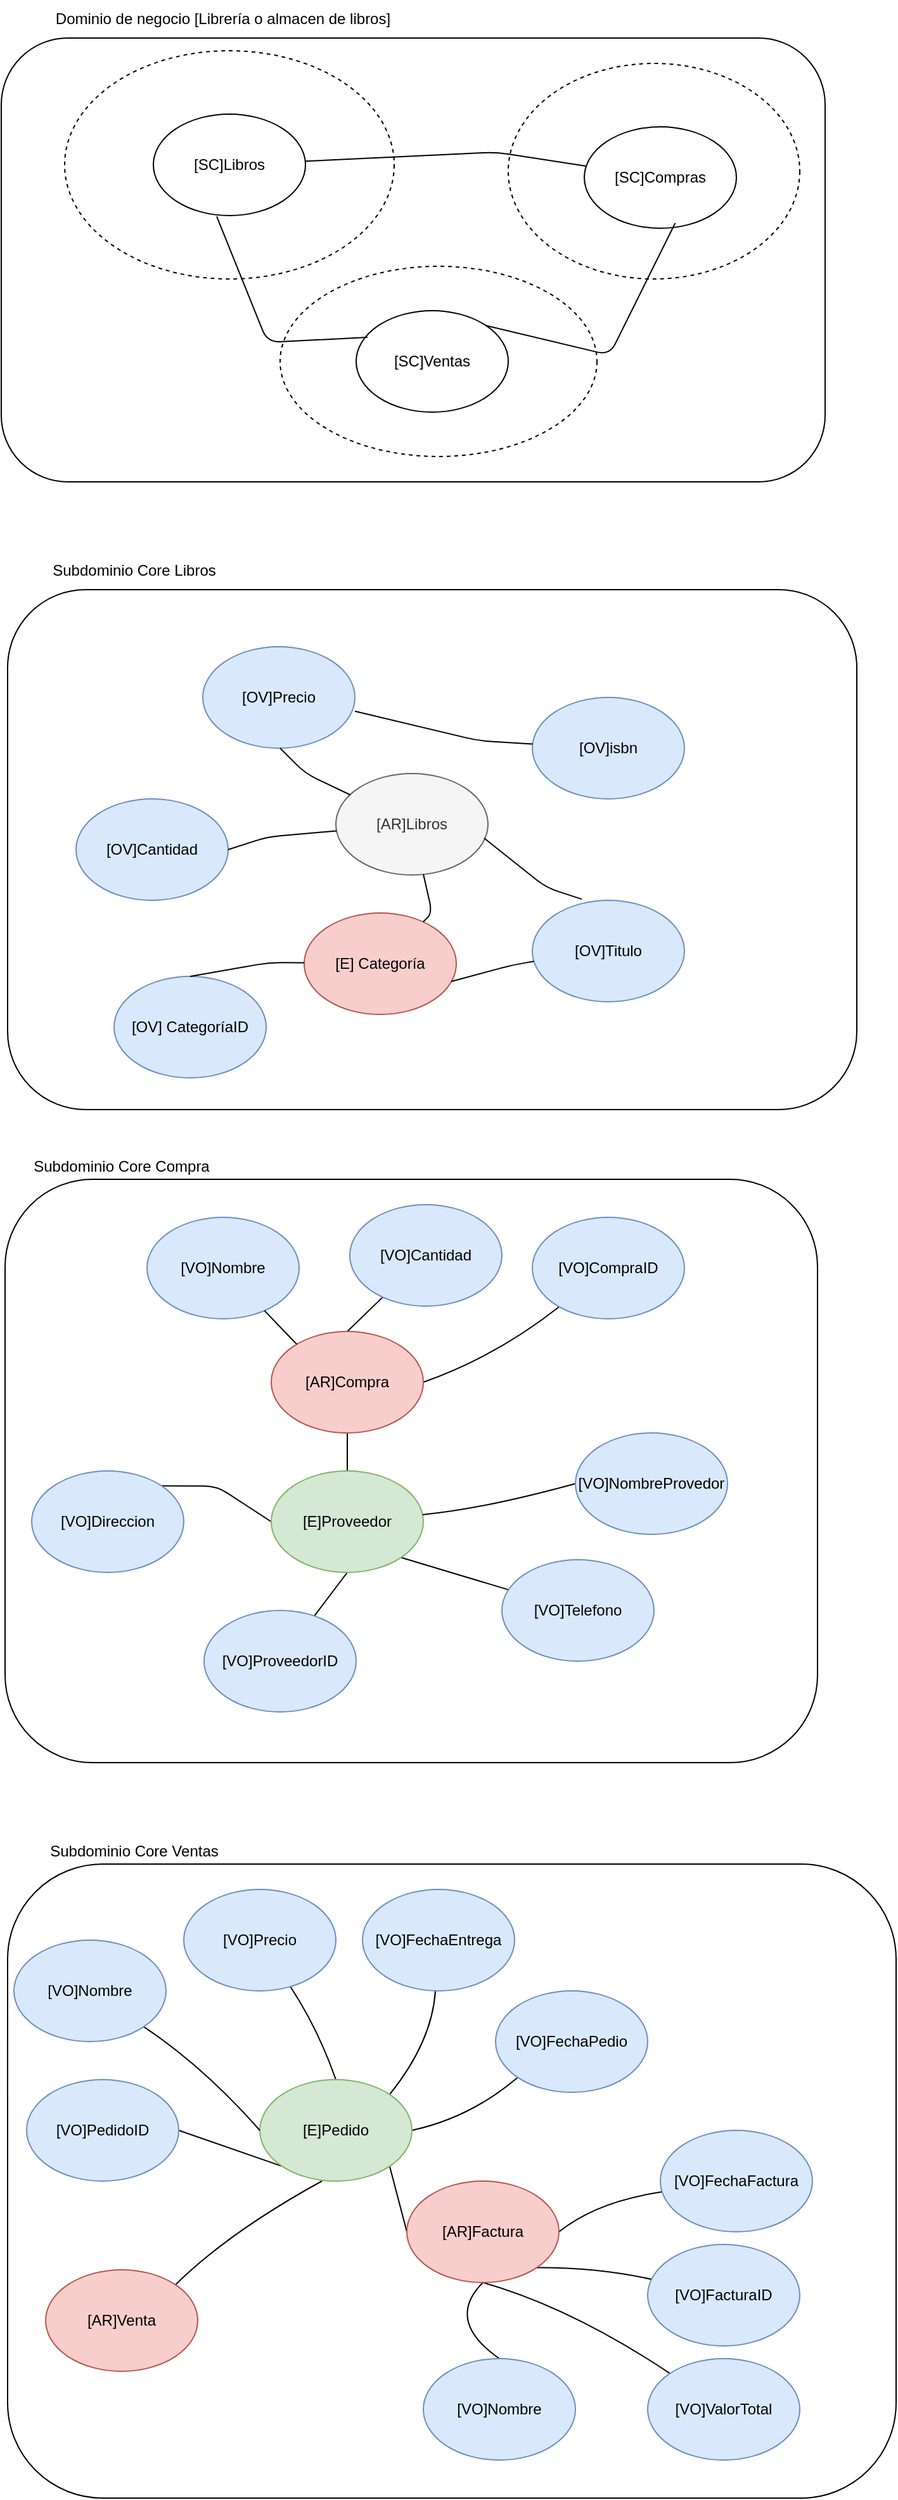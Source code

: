<mxfile version="15.2.7" type="device" pages="3"><diagram name="Domain/contex Core" id="QLVFSQ7bwXK6oi9UN3Wf"><mxGraphModel dx="901" dy="416" grid="1" gridSize="10" guides="1" tooltips="1" connect="1" arrows="1" fold="1" page="1" pageScale="1" pageWidth="827" pageHeight="1169" math="0" shadow="0"><root><mxCell id="0"/><mxCell id="1" parent="0"/><mxCell id="1r8FAN5BdMlRQJamoSO2-4" value="" style="rounded=1;whiteSpace=wrap;html=1;" parent="1" vertex="1"><mxGeometry x="90" y="80" width="650" height="350" as="geometry"/></mxCell><mxCell id="1r8FAN5BdMlRQJamoSO2-1" value="" style="ellipse;whiteSpace=wrap;html=1;strokeColor=default;dashed=1;" parent="1" vertex="1"><mxGeometry x="310" y="260" width="250" height="150" as="geometry"/></mxCell><mxCell id="1r8FAN5BdMlRQJamoSO2-2" value="" style="ellipse;whiteSpace=wrap;html=1;dashed=1;" parent="1" vertex="1"><mxGeometry x="140" y="90" width="260" height="180" as="geometry"/></mxCell><mxCell id="1r8FAN5BdMlRQJamoSO2-3" value="" style="ellipse;whiteSpace=wrap;html=1;dashed=1;" parent="1" vertex="1"><mxGeometry x="490" y="100" width="230" height="170" as="geometry"/></mxCell><mxCell id="1r8FAN5BdMlRQJamoSO2-5" value="Dominio de negocio [Librería o almacen de libros]" style="text;html=1;strokeColor=none;fillColor=none;align=center;verticalAlign=middle;whiteSpace=wrap;rounded=0;" parent="1" vertex="1"><mxGeometry x="130" y="50" width="270" height="30" as="geometry"/></mxCell><mxCell id="1r8FAN5BdMlRQJamoSO2-6" value="[SC]Libros" style="ellipse;whiteSpace=wrap;html=1;" parent="1" vertex="1"><mxGeometry x="210" y="140" width="120" height="80" as="geometry"/></mxCell><mxCell id="1r8FAN5BdMlRQJamoSO2-7" value="[SC]Compras" style="ellipse;whiteSpace=wrap;html=1;" parent="1" vertex="1"><mxGeometry x="550" y="150" width="120" height="80" as="geometry"/></mxCell><mxCell id="1r8FAN5BdMlRQJamoSO2-8" value="[SC]Ventas" style="ellipse;whiteSpace=wrap;html=1;" parent="1" vertex="1"><mxGeometry x="370" y="295" width="120" height="80" as="geometry"/></mxCell><mxCell id="1r8FAN5BdMlRQJamoSO2-14" value="" style="endArrow=none;html=1;" parent="1" source="1r8FAN5BdMlRQJamoSO2-6" target="1r8FAN5BdMlRQJamoSO2-7" edge="1"><mxGeometry width="50" height="50" relative="1" as="geometry"><mxPoint x="510" y="300" as="sourcePoint"/><mxPoint x="560" y="250" as="targetPoint"/><Array as="points"><mxPoint x="480" y="170"/></Array></mxGeometry></mxCell><mxCell id="1r8FAN5BdMlRQJamoSO2-18" value="" style="endArrow=none;html=1;entryX=0.075;entryY=0.263;entryDx=0;entryDy=0;entryPerimeter=0;" parent="1" target="1r8FAN5BdMlRQJamoSO2-8" edge="1"><mxGeometry width="50" height="50" relative="1" as="geometry"><mxPoint x="259.997" y="220.657" as="sourcePoint"/><mxPoint x="510.666" y="231.873" as="targetPoint"/><Array as="points"><mxPoint x="300" y="320"/></Array></mxGeometry></mxCell><mxCell id="1r8FAN5BdMlRQJamoSO2-19" value="" style="endArrow=none;html=1;exitX=1;exitY=0;exitDx=0;exitDy=0;" parent="1" source="1r8FAN5BdMlRQJamoSO2-8" edge="1"><mxGeometry width="50" height="50" relative="1" as="geometry"><mxPoint x="369.998" y="217.15" as="sourcePoint"/><mxPoint x="621.733" y="225.872" as="targetPoint"/><Array as="points"><mxPoint x="570" y="330"/></Array></mxGeometry></mxCell><mxCell id="1r8FAN5BdMlRQJamoSO2-20" value="" style="rounded=1;whiteSpace=wrap;html=1;strokeColor=default;gradientColor=none;" parent="1" vertex="1"><mxGeometry x="95" y="515" width="670" height="410" as="geometry"/></mxCell><mxCell id="1r8FAN5BdMlRQJamoSO2-21" value="Subdominio Core Libros" style="text;html=1;strokeColor=none;fillColor=none;align=center;verticalAlign=middle;whiteSpace=wrap;rounded=0;dashed=1;" parent="1" vertex="1"><mxGeometry x="100" y="485" width="190" height="30" as="geometry"/></mxCell><mxCell id="1r8FAN5BdMlRQJamoSO2-25" value="[AR]Libros" style="ellipse;whiteSpace=wrap;html=1;strokeColor=#666666;fillColor=#f5f5f5;fontColor=#333333;" parent="1" vertex="1"><mxGeometry x="354" y="660" width="120" height="80" as="geometry"/></mxCell><mxCell id="1r8FAN5BdMlRQJamoSO2-26" value="[OV]Titulo" style="ellipse;whiteSpace=wrap;html=1;strokeColor=#6c8ebf;fillColor=#dae8fc;" parent="1" vertex="1"><mxGeometry x="509" y="760" width="120" height="80" as="geometry"/></mxCell><mxCell id="1r8FAN5BdMlRQJamoSO2-27" value="[E] Categoría" style="ellipse;whiteSpace=wrap;html=1;strokeColor=#b85450;fillColor=#f8cecc;" parent="1" vertex="1"><mxGeometry x="329" y="770" width="120" height="80" as="geometry"/></mxCell><mxCell id="1r8FAN5BdMlRQJamoSO2-28" value="[OV]isbn" style="ellipse;whiteSpace=wrap;html=1;strokeColor=#6c8ebf;fillColor=#dae8fc;" parent="1" vertex="1"><mxGeometry x="509" y="600" width="120" height="80" as="geometry"/></mxCell><mxCell id="1r8FAN5BdMlRQJamoSO2-29" value="[OV]Cantidad" style="ellipse;whiteSpace=wrap;html=1;strokeColor=#6c8ebf;fillColor=#dae8fc;" parent="1" vertex="1"><mxGeometry x="149" y="680" width="120" height="80" as="geometry"/></mxCell><mxCell id="1r8FAN5BdMlRQJamoSO2-42" value="[OV]Precio" style="ellipse;whiteSpace=wrap;html=1;strokeColor=#6c8ebf;fillColor=#dae8fc;" parent="1" vertex="1"><mxGeometry x="249" y="560" width="120" height="80" as="geometry"/></mxCell><mxCell id="1r8FAN5BdMlRQJamoSO2-44" value="[OV] CategoríaID" style="ellipse;whiteSpace=wrap;html=1;strokeColor=#6c8ebf;fillColor=#dae8fc;" parent="1" vertex="1"><mxGeometry x="179" y="820" width="120" height="80" as="geometry"/></mxCell><mxCell id="1r8FAN5BdMlRQJamoSO2-50" value="" style="rounded=1;whiteSpace=wrap;html=1;strokeColor=default;gradientColor=none;" parent="1" vertex="1"><mxGeometry x="93" y="980" width="641" height="460" as="geometry"/></mxCell><mxCell id="1r8FAN5BdMlRQJamoSO2-60" style="edgeStyle=none;orthogonalLoop=1;jettySize=auto;html=1;exitX=0;exitY=0.5;exitDx=0;exitDy=0;entryX=1;entryY=0;entryDx=0;entryDy=0;endArrow=none;endFill=0;rounded=1;" parent="1" source="1r8FAN5BdMlRQJamoSO2-52" target="1r8FAN5BdMlRQJamoSO2-53" edge="1"><mxGeometry relative="1" as="geometry"><Array as="points"><mxPoint x="260" y="1222"/></Array></mxGeometry></mxCell><mxCell id="1r8FAN5BdMlRQJamoSO2-61" style="edgeStyle=none;orthogonalLoop=1;jettySize=auto;html=1;exitX=1;exitY=1;exitDx=0;exitDy=0;endArrow=none;endFill=0;curved=1;" parent="1" source="1r8FAN5BdMlRQJamoSO2-52" target="1r8FAN5BdMlRQJamoSO2-54" edge="1"><mxGeometry relative="1" as="geometry"/></mxCell><mxCell id="1r8FAN5BdMlRQJamoSO2-63" style="edgeStyle=none;orthogonalLoop=1;jettySize=auto;html=1;exitX=0.5;exitY=1;exitDx=0;exitDy=0;endArrow=none;endFill=0;curved=1;" parent="1" source="1r8FAN5BdMlRQJamoSO2-52" target="1r8FAN5BdMlRQJamoSO2-62" edge="1"><mxGeometry relative="1" as="geometry"/></mxCell><mxCell id="1r8FAN5BdMlRQJamoSO2-66" style="edgeStyle=none;orthogonalLoop=1;jettySize=auto;html=1;endArrow=none;endFill=0;" parent="1" source="1r8FAN5BdMlRQJamoSO2-52" target="1r8FAN5BdMlRQJamoSO2-64" edge="1"><mxGeometry relative="1" as="geometry"/></mxCell><mxCell id="1r8FAN5BdMlRQJamoSO2-52" value="[E]Proveedor" style="ellipse;whiteSpace=wrap;html=1;strokeColor=#82b366;fillColor=#d5e8d4;" parent="1" vertex="1"><mxGeometry x="303" y="1210" width="120" height="80" as="geometry"/></mxCell><mxCell id="1r8FAN5BdMlRQJamoSO2-53" value="[VO]Direccion" style="ellipse;whiteSpace=wrap;html=1;strokeColor=#6c8ebf;fillColor=#dae8fc;" parent="1" vertex="1"><mxGeometry x="114" y="1210" width="120" height="80" as="geometry"/></mxCell><mxCell id="1r8FAN5BdMlRQJamoSO2-54" value="[VO]Telefono" style="ellipse;whiteSpace=wrap;html=1;strokeColor=#6c8ebf;fillColor=#dae8fc;" parent="1" vertex="1"><mxGeometry x="485" y="1280" width="120" height="80" as="geometry"/></mxCell><mxCell id="1r8FAN5BdMlRQJamoSO2-58" style="edgeStyle=none;orthogonalLoop=1;jettySize=auto;html=1;exitX=0;exitY=0.5;exitDx=0;exitDy=0;endArrow=none;endFill=0;curved=1;" parent="1" source="1r8FAN5BdMlRQJamoSO2-55" target="1r8FAN5BdMlRQJamoSO2-52" edge="1"><mxGeometry relative="1" as="geometry"><Array as="points"><mxPoint x="470" y="1240"/></Array></mxGeometry></mxCell><mxCell id="1r8FAN5BdMlRQJamoSO2-55" value="[VO]NombreProvedor" style="ellipse;whiteSpace=wrap;html=1;strokeColor=#6c8ebf;fillColor=#dae8fc;" parent="1" vertex="1"><mxGeometry x="543" y="1180" width="120" height="80" as="geometry"/></mxCell><mxCell id="1r8FAN5BdMlRQJamoSO2-56" value="Subdominio Core Compra" style="text;html=1;strokeColor=none;fillColor=none;align=center;verticalAlign=middle;whiteSpace=wrap;rounded=0;dashed=1;" parent="1" vertex="1"><mxGeometry x="100" y="960" width="170" height="20" as="geometry"/></mxCell><mxCell id="1r8FAN5BdMlRQJamoSO2-62" value="[VO]ProveedorID" style="ellipse;whiteSpace=wrap;html=1;strokeColor=#6c8ebf;fillColor=#dae8fc;" parent="1" vertex="1"><mxGeometry x="250" y="1320" width="120" height="80" as="geometry"/></mxCell><mxCell id="1r8FAN5BdMlRQJamoSO2-67" style="edgeStyle=none;orthogonalLoop=1;jettySize=auto;html=1;exitX=1;exitY=0.5;exitDx=0;exitDy=0;endArrow=none;endFill=0;curved=1;" parent="1" source="1r8FAN5BdMlRQJamoSO2-64" target="1r8FAN5BdMlRQJamoSO2-65" edge="1"><mxGeometry relative="1" as="geometry"><Array as="points"><mxPoint x="480" y="1120"/></Array></mxGeometry></mxCell><mxCell id="1r8FAN5BdMlRQJamoSO2-71" style="edgeStyle=none;orthogonalLoop=1;jettySize=auto;html=1;exitX=0.5;exitY=0;exitDx=0;exitDy=0;endArrow=none;endFill=0;rounded=1;" parent="1" source="1r8FAN5BdMlRQJamoSO2-64" target="1r8FAN5BdMlRQJamoSO2-70" edge="1"><mxGeometry relative="1" as="geometry"/></mxCell><mxCell id="1r8FAN5BdMlRQJamoSO2-64" value="[AR]Compra" style="ellipse;whiteSpace=wrap;html=1;strokeColor=#b85450;fillColor=#f8cecc;" parent="1" vertex="1"><mxGeometry x="303" y="1100" width="120" height="80" as="geometry"/></mxCell><mxCell id="1r8FAN5BdMlRQJamoSO2-65" value="[VO]CompraID" style="ellipse;whiteSpace=wrap;html=1;strokeColor=#6c8ebf;fillColor=#dae8fc;" parent="1" vertex="1"><mxGeometry x="509" y="1010" width="120" height="80" as="geometry"/></mxCell><mxCell id="1r8FAN5BdMlRQJamoSO2-68" value="[VO]Nombre" style="ellipse;whiteSpace=wrap;html=1;strokeColor=#6c8ebf;fillColor=#dae8fc;" parent="1" vertex="1"><mxGeometry x="205" y="1010" width="120" height="80" as="geometry"/></mxCell><mxCell id="1r8FAN5BdMlRQJamoSO2-70" value="[VO]Cantidad" style="ellipse;whiteSpace=wrap;html=1;strokeColor=#6c8ebf;fillColor=#dae8fc;" parent="1" vertex="1"><mxGeometry x="365" y="1000" width="120" height="80" as="geometry"/></mxCell><mxCell id="1r8FAN5BdMlRQJamoSO2-73" value="" style="rounded=1;whiteSpace=wrap;html=1;strokeColor=default;gradientColor=none;" parent="1" vertex="1"><mxGeometry x="95" y="1520" width="701" height="500" as="geometry"/></mxCell><mxCell id="1r8FAN5BdMlRQJamoSO2-74" value="Subdominio Core Ventas" style="text;html=1;strokeColor=none;fillColor=none;align=center;verticalAlign=middle;whiteSpace=wrap;rounded=0;dashed=1;" parent="1" vertex="1"><mxGeometry x="110" y="1500" width="170" height="20" as="geometry"/></mxCell><mxCell id="1r8FAN5BdMlRQJamoSO2-83" style="edgeStyle=none;curved=1;orthogonalLoop=1;jettySize=auto;html=1;exitX=0.5;exitY=0;exitDx=0;exitDy=0;endArrow=none;endFill=0;" parent="1" source="1r8FAN5BdMlRQJamoSO2-76" target="1r8FAN5BdMlRQJamoSO2-78" edge="1"><mxGeometry relative="1" as="geometry"><Array as="points"><mxPoint x="340" y="1650"/></Array></mxGeometry></mxCell><mxCell id="1r8FAN5BdMlRQJamoSO2-84" style="edgeStyle=none;curved=1;orthogonalLoop=1;jettySize=auto;html=1;exitX=1;exitY=0;exitDx=0;exitDy=0;endArrow=none;endFill=0;" parent="1" source="1r8FAN5BdMlRQJamoSO2-76" target="1r8FAN5BdMlRQJamoSO2-77" edge="1"><mxGeometry relative="1" as="geometry"><Array as="points"><mxPoint x="430" y="1660"/></Array></mxGeometry></mxCell><mxCell id="1r8FAN5BdMlRQJamoSO2-85" style="edgeStyle=none;curved=1;orthogonalLoop=1;jettySize=auto;html=1;exitX=1;exitY=0.5;exitDx=0;exitDy=0;entryX=0;entryY=1;entryDx=0;entryDy=0;endArrow=none;endFill=0;" parent="1" source="1r8FAN5BdMlRQJamoSO2-76" target="1r8FAN5BdMlRQJamoSO2-79" edge="1"><mxGeometry relative="1" as="geometry"><Array as="points"><mxPoint x="460" y="1720"/></Array></mxGeometry></mxCell><mxCell id="1r8FAN5BdMlRQJamoSO2-86" style="edgeStyle=none;curved=1;orthogonalLoop=1;jettySize=auto;html=1;exitX=1;exitY=1;exitDx=0;exitDy=0;entryX=0;entryY=0.5;entryDx=0;entryDy=0;endArrow=none;endFill=0;" parent="1" source="1r8FAN5BdMlRQJamoSO2-76" target="1r8FAN5BdMlRQJamoSO2-81" edge="1"><mxGeometry relative="1" as="geometry"/></mxCell><mxCell id="1r8FAN5BdMlRQJamoSO2-93" style="edgeStyle=none;curved=1;orthogonalLoop=1;jettySize=auto;html=1;exitX=0;exitY=1;exitDx=0;exitDy=0;entryX=1;entryY=0.5;entryDx=0;entryDy=0;endArrow=none;endFill=0;" parent="1" source="1r8FAN5BdMlRQJamoSO2-76" target="1r8FAN5BdMlRQJamoSO2-92" edge="1"><mxGeometry relative="1" as="geometry"/></mxCell><mxCell id="1r8FAN5BdMlRQJamoSO2-76" value="[E]Pedido" style="ellipse;whiteSpace=wrap;html=1;strokeColor=#82b366;fillColor=#d5e8d4;" parent="1" vertex="1"><mxGeometry x="294" y="1690" width="120" height="80" as="geometry"/></mxCell><mxCell id="1r8FAN5BdMlRQJamoSO2-77" value="[VO]FechaEntrega&lt;br&gt;" style="ellipse;whiteSpace=wrap;html=1;strokeColor=#6c8ebf;fillColor=#dae8fc;" parent="1" vertex="1"><mxGeometry x="375" y="1540" width="120" height="80" as="geometry"/></mxCell><mxCell id="1r8FAN5BdMlRQJamoSO2-78" value="[VO]Precio" style="ellipse;whiteSpace=wrap;html=1;strokeColor=#6c8ebf;fillColor=#dae8fc;" parent="1" vertex="1"><mxGeometry x="234" y="1540" width="120" height="80" as="geometry"/></mxCell><mxCell id="1r8FAN5BdMlRQJamoSO2-79" value="[VO]FechaPedio" style="ellipse;whiteSpace=wrap;html=1;strokeColor=#6c8ebf;fillColor=#dae8fc;" parent="1" vertex="1"><mxGeometry x="480" y="1620" width="120" height="80" as="geometry"/></mxCell><mxCell id="1r8FAN5BdMlRQJamoSO2-82" style="edgeStyle=none;curved=1;orthogonalLoop=1;jettySize=auto;html=1;exitX=1;exitY=1;exitDx=0;exitDy=0;entryX=0;entryY=0.5;entryDx=0;entryDy=0;endArrow=none;endFill=0;" parent="1" source="1r8FAN5BdMlRQJamoSO2-80" target="1r8FAN5BdMlRQJamoSO2-76" edge="1"><mxGeometry relative="1" as="geometry"><Array as="points"><mxPoint x="250" y="1680"/></Array></mxGeometry></mxCell><mxCell id="1r8FAN5BdMlRQJamoSO2-80" value="[VO]Nombre" style="ellipse;whiteSpace=wrap;html=1;strokeColor=#6c8ebf;fillColor=#dae8fc;" parent="1" vertex="1"><mxGeometry x="100" y="1580" width="120" height="80" as="geometry"/></mxCell><mxCell id="1r8FAN5BdMlRQJamoSO2-89" style="edgeStyle=none;curved=1;orthogonalLoop=1;jettySize=auto;html=1;exitX=1;exitY=0.5;exitDx=0;exitDy=0;endArrow=none;endFill=0;" parent="1" source="1r8FAN5BdMlRQJamoSO2-81" target="1r8FAN5BdMlRQJamoSO2-87" edge="1"><mxGeometry relative="1" as="geometry"><Array as="points"><mxPoint x="560" y="1786"/></Array></mxGeometry></mxCell><mxCell id="1r8FAN5BdMlRQJamoSO2-90" style="edgeStyle=none;curved=1;orthogonalLoop=1;jettySize=auto;html=1;exitX=1;exitY=1;exitDx=0;exitDy=0;endArrow=none;endFill=0;" parent="1" source="1r8FAN5BdMlRQJamoSO2-81" target="1r8FAN5BdMlRQJamoSO2-88" edge="1"><mxGeometry relative="1" as="geometry"><Array as="points"><mxPoint x="560" y="1838"/></Array></mxGeometry></mxCell><mxCell id="1r8FAN5BdMlRQJamoSO2-98" style="edgeStyle=none;curved=1;orthogonalLoop=1;jettySize=auto;html=1;exitX=0.5;exitY=1;exitDx=0;exitDy=0;entryX=0.5;entryY=0;entryDx=0;entryDy=0;endArrow=none;endFill=0;" parent="1" source="1r8FAN5BdMlRQJamoSO2-81" target="1r8FAN5BdMlRQJamoSO2-96" edge="1"><mxGeometry relative="1" as="geometry"><Array as="points"><mxPoint x="440" y="1880"/></Array></mxGeometry></mxCell><mxCell id="1r8FAN5BdMlRQJamoSO2-99" style="edgeStyle=none;curved=1;orthogonalLoop=1;jettySize=auto;html=1;exitX=0.5;exitY=1;exitDx=0;exitDy=0;entryX=0;entryY=0;entryDx=0;entryDy=0;endArrow=none;endFill=0;" parent="1" source="1r8FAN5BdMlRQJamoSO2-81" target="1r8FAN5BdMlRQJamoSO2-97" edge="1"><mxGeometry relative="1" as="geometry"><Array as="points"><mxPoint x="540" y="1870"/></Array></mxGeometry></mxCell><mxCell id="1r8FAN5BdMlRQJamoSO2-81" value="[AR]Factura" style="ellipse;whiteSpace=wrap;html=1;strokeColor=#b85450;fillColor=#f8cecc;" parent="1" vertex="1"><mxGeometry x="410" y="1770" width="120" height="80" as="geometry"/></mxCell><mxCell id="1r8FAN5BdMlRQJamoSO2-87" value="[VO]FechaFactura" style="ellipse;whiteSpace=wrap;html=1;strokeColor=#6c8ebf;fillColor=#dae8fc;" parent="1" vertex="1"><mxGeometry x="610" y="1730" width="120" height="80" as="geometry"/></mxCell><mxCell id="1r8FAN5BdMlRQJamoSO2-88" value="[VO]FacturaID" style="ellipse;whiteSpace=wrap;html=1;strokeColor=#6c8ebf;fillColor=#dae8fc;" parent="1" vertex="1"><mxGeometry x="600" y="1820" width="120" height="80" as="geometry"/></mxCell><mxCell id="1r8FAN5BdMlRQJamoSO2-91" style="edgeStyle=none;curved=1;orthogonalLoop=1;jettySize=auto;html=1;exitX=0;exitY=1;exitDx=0;exitDy=0;endArrow=blockThin;endFill=1;" parent="1" source="1r8FAN5BdMlRQJamoSO2-76" target="1r8FAN5BdMlRQJamoSO2-76" edge="1"><mxGeometry relative="1" as="geometry"/></mxCell><mxCell id="1r8FAN5BdMlRQJamoSO2-92" value="[VO]PedidoID" style="ellipse;whiteSpace=wrap;html=1;strokeColor=#6c8ebf;fillColor=#dae8fc;" parent="1" vertex="1"><mxGeometry x="110" y="1690" width="120" height="80" as="geometry"/></mxCell><mxCell id="1r8FAN5BdMlRQJamoSO2-95" style="edgeStyle=none;curved=1;orthogonalLoop=1;jettySize=auto;html=1;exitX=1;exitY=0;exitDx=0;exitDy=0;entryX=0.408;entryY=1;entryDx=0;entryDy=0;entryPerimeter=0;endArrow=none;endFill=0;" parent="1" source="1r8FAN5BdMlRQJamoSO2-94" target="1r8FAN5BdMlRQJamoSO2-76" edge="1"><mxGeometry relative="1" as="geometry"><Array as="points"><mxPoint x="270" y="1810"/></Array></mxGeometry></mxCell><mxCell id="1r8FAN5BdMlRQJamoSO2-94" value="[AR]Venta" style="ellipse;whiteSpace=wrap;html=1;strokeColor=#b85450;fillColor=#f8cecc;" parent="1" vertex="1"><mxGeometry x="125" y="1840" width="120" height="80" as="geometry"/></mxCell><mxCell id="1r8FAN5BdMlRQJamoSO2-96" value="[VO]Nombre&lt;br&gt;" style="ellipse;whiteSpace=wrap;html=1;strokeColor=#6c8ebf;fillColor=#dae8fc;" parent="1" vertex="1"><mxGeometry x="423" y="1910" width="120" height="80" as="geometry"/></mxCell><mxCell id="1r8FAN5BdMlRQJamoSO2-97" value="[VO]ValorTotal" style="ellipse;whiteSpace=wrap;html=1;strokeColor=#6c8ebf;fillColor=#dae8fc;" parent="1" vertex="1"><mxGeometry x="600" y="1910" width="120" height="80" as="geometry"/></mxCell><mxCell id="1r8FAN5BdMlRQJamoSO2-100" value="" style="endArrow=none;html=1;exitX=1;exitY=0;exitDx=0;exitDy=0;" parent="1" target="1r8FAN5BdMlRQJamoSO2-28" edge="1"><mxGeometry width="50" height="50" relative="1" as="geometry"><mxPoint x="368.996" y="610.846" as="sourcePoint"/><mxPoint x="518.303" y="530.002" as="targetPoint"/><Array as="points"><mxPoint x="466.57" y="634.13"/></Array></mxGeometry></mxCell><mxCell id="1r8FAN5BdMlRQJamoSO2-102" value="" style="endArrow=none;html=1;exitX=1;exitY=0;exitDx=0;exitDy=0;" parent="1" target="1r8FAN5BdMlRQJamoSO2-25" edge="1"><mxGeometry width="50" height="50" relative="1" as="geometry"><mxPoint x="309.996" y="639.996" as="sourcePoint"/><mxPoint x="350" y="650" as="targetPoint"/><Array as="points"><mxPoint x="330" y="660"/></Array></mxGeometry></mxCell><mxCell id="1r8FAN5BdMlRQJamoSO2-103" value="" style="endArrow=none;html=1;exitX=1;exitY=0.5;exitDx=0;exitDy=0;" parent="1" source="1r8FAN5BdMlRQJamoSO2-29" target="1r8FAN5BdMlRQJamoSO2-25" edge="1"><mxGeometry width="50" height="50" relative="1" as="geometry"><mxPoint x="267.426" y="699.996" as="sourcePoint"/><mxPoint x="365" y="730" as="targetPoint"/><Array as="points"><mxPoint x="300" y="710"/></Array></mxGeometry></mxCell><mxCell id="1r8FAN5BdMlRQJamoSO2-105" value="" style="endArrow=none;html=1;exitX=0.975;exitY=0.638;exitDx=0;exitDy=0;exitPerimeter=0;entryX=0.325;entryY=-0.012;entryDx=0;entryDy=0;entryPerimeter=0;" parent="1" source="1r8FAN5BdMlRQJamoSO2-25" target="1r8FAN5BdMlRQJamoSO2-26" edge="1"><mxGeometry width="50" height="50" relative="1" as="geometry"><mxPoint x="445.426" y="736.716" as="sourcePoint"/><mxPoint x="542.804" y="756.965" as="targetPoint"/><Array as="points"><mxPoint x="520" y="750"/></Array></mxGeometry></mxCell><mxCell id="1r8FAN5BdMlRQJamoSO2-106" value="" style="endArrow=none;html=1;exitX=0.967;exitY=0.675;exitDx=0;exitDy=0;exitPerimeter=0;" parent="1" source="1r8FAN5BdMlRQJamoSO2-27" target="1r8FAN5BdMlRQJamoSO2-26" edge="1"><mxGeometry width="50" height="50" relative="1" as="geometry"><mxPoint x="444.5" y="772" as="sourcePoint"/><mxPoint x="521.5" y="820" as="targetPoint"/><Array as="points"><mxPoint x="493.5" y="810.96"/></Array></mxGeometry></mxCell><mxCell id="1r8FAN5BdMlRQJamoSO2-107" value="" style="endArrow=none;html=1;exitX=0.5;exitY=0;exitDx=0;exitDy=0;" parent="1" source="1r8FAN5BdMlRQJamoSO2-44" target="1r8FAN5BdMlRQJamoSO2-27" edge="1"><mxGeometry width="50" height="50" relative="1" as="geometry"><mxPoint x="253" y="770" as="sourcePoint"/><mxPoint x="330" y="818" as="targetPoint"/><Array as="points"><mxPoint x="302" y="808.96"/></Array></mxGeometry></mxCell><mxCell id="1r8FAN5BdMlRQJamoSO2-108" value="" style="endArrow=none;html=1;" parent="1" source="1r8FAN5BdMlRQJamoSO2-25" target="1r8FAN5BdMlRQJamoSO2-27" edge="1"><mxGeometry width="50" height="50" relative="1" as="geometry"><mxPoint x="414" y="740" as="sourcePoint"/><mxPoint x="491" y="788" as="targetPoint"/><Array as="points"><mxPoint x="430" y="770"/></Array></mxGeometry></mxCell><mxCell id="1r8FAN5BdMlRQJamoSO2-109" value="" style="endArrow=none;html=1;" parent="1" source="1r8FAN5BdMlRQJamoSO2-68" target="1r8FAN5BdMlRQJamoSO2-64" edge="1"><mxGeometry width="50" height="50" relative="1" as="geometry"><mxPoint x="310" y="1090" as="sourcePoint"/><mxPoint x="380" y="1118" as="targetPoint"/><Array as="points"><mxPoint x="322" y="1108.96"/></Array></mxGeometry></mxCell></root></mxGraphModel></diagram><diagram id="OX_wQdiko5i2x1BCafCb" name="ContextCore-Module"><mxGraphModel dx="2074" dy="2863" grid="1" gridSize="10" guides="1" tooltips="1" connect="1" arrows="1" fold="1" page="1" pageScale="1" pageWidth="850" pageHeight="1100" math="0" shadow="0"><root><mxCell id="0"/><mxCell id="1" parent="0"/><mxCell id="N1kEK_6bMT_r5ld7dCLr-196" style="edgeStyle=orthogonalEdgeStyle;orthogonalLoop=1;jettySize=auto;html=1;exitX=0.75;exitY=0;exitDx=0;exitDy=0;curved=1;dashed=1;entryX=-0.003;entryY=-0.322;entryDx=0;entryDy=0;entryPerimeter=0;" parent="1" source="j42uec8xmylP6yFXIaSj-32" target="N1kEK_6bMT_r5ld7dCLr-41" edge="1"><mxGeometry relative="1" as="geometry"><Array as="points"><mxPoint x="-665" y="-1080"/><mxPoint x="-530" y="-1080"/><mxPoint x="-530" y="-990"/><mxPoint x="-410" y="-990"/><mxPoint x="-410" y="-1020"/><mxPoint x="-250" y="-1020"/><mxPoint x="-250" y="-1030"/></Array><mxPoint x="-250" y="-1010" as="targetPoint"/></mxGeometry></mxCell><mxCell id="qnBwQLJF5a0M2WZV254t-48" value="LibroID" style="edgeLabel;html=1;align=center;verticalAlign=middle;resizable=0;points=[];fontSize=15;" parent="N1kEK_6bMT_r5ld7dCLr-196" vertex="1" connectable="0"><mxGeometry x="-0.013" relative="1" as="geometry"><mxPoint as="offset"/></mxGeometry></mxCell><mxCell id="j42uec8xmylP6yFXIaSj-32" value="[AR]Compra" style="shape=table;startSize=30;container=1;collapsible=1;childLayout=tableLayout;fixedRows=1;rowLines=1;fontStyle=1;align=center;resizeLast=1;fillColor=#f8cecc;strokeColor=#b85450;" parent="1" vertex="1"><mxGeometry x="-831" y="-1060" width="220" height="400" as="geometry"/></mxCell><mxCell id="j42uec8xmylP6yFXIaSj-33" value="" style="shape=partialRectangle;collapsible=0;dropTarget=0;pointerEvents=0;fillColor=none;top=0;left=0;bottom=0;right=0;points=[[0,0.5],[1,0.5]];portConstraint=eastwest;" parent="j42uec8xmylP6yFXIaSj-32" vertex="1"><mxGeometry y="30" width="220" height="30" as="geometry"/></mxCell><mxCell id="j42uec8xmylP6yFXIaSj-34" value="ID" style="shape=partialRectangle;connectable=0;fillColor=none;top=0;left=0;bottom=0;right=0;fontStyle=1;overflow=hidden;" parent="j42uec8xmylP6yFXIaSj-33" vertex="1"><mxGeometry width="50" height="30" as="geometry"/></mxCell><mxCell id="j42uec8xmylP6yFXIaSj-35" value="CompraID" style="shape=partialRectangle;connectable=0;fillColor=none;top=0;left=0;bottom=0;right=0;align=left;spacingLeft=6;fontStyle=5;overflow=hidden;" parent="j42uec8xmylP6yFXIaSj-33" vertex="1"><mxGeometry x="50" width="170" height="30" as="geometry"/></mxCell><mxCell id="j42uec8xmylP6yFXIaSj-36" value="" style="shape=partialRectangle;collapsible=0;dropTarget=0;pointerEvents=0;fillColor=none;top=0;left=0;bottom=1;right=0;points=[[0,0.5],[1,0.5]];portConstraint=eastwest;" parent="j42uec8xmylP6yFXIaSj-32" vertex="1"><mxGeometry y="60" width="220" height="40" as="geometry"/></mxCell><mxCell id="j42uec8xmylP6yFXIaSj-37" value="OV" style="shape=partialRectangle;connectable=0;fillColor=none;top=0;left=0;bottom=0;right=0;fontStyle=1;overflow=hidden;" parent="j42uec8xmylP6yFXIaSj-36" vertex="1"><mxGeometry width="50" height="40" as="geometry"/></mxCell><mxCell id="j42uec8xmylP6yFXIaSj-38" value="Nombre" style="shape=partialRectangle;connectable=0;fillColor=none;top=0;left=0;bottom=0;right=0;align=left;spacingLeft=6;fontStyle=1;overflow=hidden;" parent="j42uec8xmylP6yFXIaSj-36" vertex="1"><mxGeometry x="50" width="170" height="40" as="geometry"/></mxCell><mxCell id="N1kEK_6bMT_r5ld7dCLr-1" value="" style="shape=partialRectangle;collapsible=0;dropTarget=0;pointerEvents=0;fillColor=none;top=0;left=0;bottom=1;right=0;points=[[0,0.5],[1,0.5]];portConstraint=eastwest;" parent="j42uec8xmylP6yFXIaSj-32" vertex="1"><mxGeometry y="100" width="220" height="40" as="geometry"/></mxCell><mxCell id="N1kEK_6bMT_r5ld7dCLr-2" value="OV" style="shape=partialRectangle;connectable=0;fillColor=none;top=0;left=0;bottom=0;right=0;fontStyle=1;overflow=hidden;" parent="N1kEK_6bMT_r5ld7dCLr-1" vertex="1"><mxGeometry width="50" height="40" as="geometry"/></mxCell><mxCell id="N1kEK_6bMT_r5ld7dCLr-3" value="Cantidad" style="shape=partialRectangle;connectable=0;fillColor=none;top=0;left=0;bottom=0;right=0;align=left;spacingLeft=6;fontStyle=1;overflow=hidden;" parent="N1kEK_6bMT_r5ld7dCLr-1" vertex="1"><mxGeometry x="50" width="170" height="40" as="geometry"/></mxCell><mxCell id="qnBwQLJF5a0M2WZV254t-38" value="" style="shape=partialRectangle;collapsible=0;dropTarget=0;pointerEvents=0;fillColor=none;top=0;left=0;bottom=1;right=0;points=[[0,0.5],[1,0.5]];portConstraint=eastwest;" parent="j42uec8xmylP6yFXIaSj-32" vertex="1"><mxGeometry y="140" width="220" height="40" as="geometry"/></mxCell><mxCell id="qnBwQLJF5a0M2WZV254t-39" value="E" style="shape=partialRectangle;connectable=0;fillColor=none;top=0;left=0;bottom=0;right=0;fontStyle=1;overflow=hidden;" parent="qnBwQLJF5a0M2WZV254t-38" vertex="1"><mxGeometry width="50" height="40" as="geometry"/></mxCell><mxCell id="qnBwQLJF5a0M2WZV254t-40" value="Set&lt;Proveedor&gt;" style="shape=partialRectangle;connectable=0;fillColor=none;top=0;left=0;bottom=0;right=0;align=left;spacingLeft=6;fontStyle=1;overflow=hidden;" parent="qnBwQLJF5a0M2WZV254t-38" vertex="1"><mxGeometry x="50" width="170" height="40" as="geometry"/></mxCell><mxCell id="e1rU-fg_-Dk8CP2pvPls-1" value="" style="shape=partialRectangle;collapsible=0;dropTarget=0;pointerEvents=0;fillColor=none;top=0;left=0;bottom=1;right=0;points=[[0,0.5],[1,0.5]];portConstraint=eastwest;" vertex="1" parent="j42uec8xmylP6yFXIaSj-32"><mxGeometry y="180" width="220" height="50" as="geometry"/></mxCell><mxCell id="e1rU-fg_-Dk8CP2pvPls-2" value="E" style="shape=partialRectangle;connectable=0;fillColor=none;top=0;left=0;bottom=0;right=0;fontStyle=1;overflow=hidden;" vertex="1" parent="e1rU-fg_-Dk8CP2pvPls-1"><mxGeometry width="50" height="50" as="geometry"/></mxCell><mxCell id="e1rU-fg_-Dk8CP2pvPls-3" value="Set&lt;Contrato&gt;" style="shape=partialRectangle;connectable=0;fillColor=none;top=0;left=0;bottom=0;right=0;align=left;spacingLeft=6;fontStyle=1;overflow=hidden;" vertex="1" parent="e1rU-fg_-Dk8CP2pvPls-1"><mxGeometry x="50" width="170" height="50" as="geometry"/></mxCell><mxCell id="qnBwQLJF5a0M2WZV254t-49" value="" style="shape=partialRectangle;collapsible=0;dropTarget=0;pointerEvents=0;fillColor=none;top=0;left=0;bottom=1;right=0;points=[[0,0.5],[1,0.5]];portConstraint=eastwest;" parent="j42uec8xmylP6yFXIaSj-32" vertex="1"><mxGeometry y="230" width="220" height="30" as="geometry"/></mxCell><mxCell id="qnBwQLJF5a0M2WZV254t-50" value="ID" style="shape=partialRectangle;connectable=0;fillColor=none;top=0;left=0;bottom=0;right=0;fontStyle=1;overflow=hidden;" parent="qnBwQLJF5a0M2WZV254t-49" vertex="1"><mxGeometry width="50" height="30" as="geometry"/></mxCell><mxCell id="qnBwQLJF5a0M2WZV254t-51" value="LibroID" style="shape=partialRectangle;connectable=0;fillColor=none;top=0;left=0;bottom=0;right=0;align=left;spacingLeft=6;fontStyle=1;overflow=hidden;" parent="qnBwQLJF5a0M2WZV254t-49" vertex="1"><mxGeometry x="50" width="170" height="30" as="geometry"/></mxCell><mxCell id="j42uec8xmylP6yFXIaSj-42" value="" style="shape=partialRectangle;collapsible=0;dropTarget=0;pointerEvents=0;fillColor=none;top=0;left=0;bottom=0;right=0;points=[[0,0.5],[1,0.5]];portConstraint=eastwest;" parent="j42uec8xmylP6yFXIaSj-32" vertex="1"><mxGeometry y="260" width="220" height="30" as="geometry"/></mxCell><mxCell id="j42uec8xmylP6yFXIaSj-43" value="" style="shape=partialRectangle;connectable=0;fillColor=none;top=0;left=0;bottom=0;right=0;editable=1;overflow=hidden;" parent="j42uec8xmylP6yFXIaSj-42" vertex="1"><mxGeometry width="50" height="30" as="geometry"/></mxCell><mxCell id="j42uec8xmylP6yFXIaSj-44" value="AgregarLibro()" style="shape=partialRectangle;connectable=0;fillColor=none;top=0;left=0;bottom=0;right=0;align=left;spacingLeft=6;overflow=hidden;" parent="j42uec8xmylP6yFXIaSj-42" vertex="1"><mxGeometry x="50" width="170" height="30" as="geometry"/></mxCell><mxCell id="qnBwQLJF5a0M2WZV254t-41" value="" style="shape=partialRectangle;collapsible=0;dropTarget=0;pointerEvents=0;fillColor=none;top=0;left=0;bottom=0;right=0;points=[[0,0.5],[1,0.5]];portConstraint=eastwest;" parent="j42uec8xmylP6yFXIaSj-32" vertex="1"><mxGeometry y="290" width="220" height="30" as="geometry"/></mxCell><mxCell id="qnBwQLJF5a0M2WZV254t-42" value="" style="shape=partialRectangle;connectable=0;fillColor=none;top=0;left=0;bottom=0;right=0;editable=1;overflow=hidden;" parent="qnBwQLJF5a0M2WZV254t-41" vertex="1"><mxGeometry width="50" height="30" as="geometry"/></mxCell><mxCell id="qnBwQLJF5a0M2WZV254t-43" value="AgregarProveedor()" style="shape=partialRectangle;connectable=0;fillColor=none;top=0;left=0;bottom=0;right=0;align=left;spacingLeft=6;overflow=hidden;" parent="qnBwQLJF5a0M2WZV254t-41" vertex="1"><mxGeometry x="50" width="170" height="30" as="geometry"/></mxCell><mxCell id="iuI3qfMMuiC27S7NeoxP-1" value="" style="shape=partialRectangle;collapsible=0;dropTarget=0;pointerEvents=0;fillColor=none;top=0;left=0;bottom=0;right=0;points=[[0,0.5],[1,0.5]];portConstraint=eastwest;" vertex="1" parent="j42uec8xmylP6yFXIaSj-32"><mxGeometry y="320" width="220" height="30" as="geometry"/></mxCell><mxCell id="iuI3qfMMuiC27S7NeoxP-2" value="" style="shape=partialRectangle;connectable=0;fillColor=none;top=0;left=0;bottom=0;right=0;editable=1;overflow=hidden;" vertex="1" parent="iuI3qfMMuiC27S7NeoxP-1"><mxGeometry width="50" height="30" as="geometry"/></mxCell><mxCell id="iuI3qfMMuiC27S7NeoxP-3" value="AgregarContrato()" style="shape=partialRectangle;connectable=0;fillColor=none;top=0;left=0;bottom=0;right=0;align=left;spacingLeft=6;overflow=hidden;" vertex="1" parent="iuI3qfMMuiC27S7NeoxP-1"><mxGeometry x="50" width="170" height="30" as="geometry"/></mxCell><mxCell id="akWTJYjYkdQ_SFR0W0f5-1" value="" style="shape=partialRectangle;collapsible=0;dropTarget=0;pointerEvents=0;fillColor=none;top=0;left=0;bottom=0;right=0;points=[[0,0.5],[1,0.5]];portConstraint=eastwest;" vertex="1" parent="j42uec8xmylP6yFXIaSj-32"><mxGeometry y="350" width="220" height="50" as="geometry"/></mxCell><mxCell id="akWTJYjYkdQ_SFR0W0f5-2" value="" style="shape=partialRectangle;connectable=0;fillColor=none;top=0;left=0;bottom=0;right=0;editable=1;overflow=hidden;" vertex="1" parent="akWTJYjYkdQ_SFR0W0f5-1"><mxGeometry width="50" height="50" as="geometry"/></mxCell><mxCell id="akWTJYjYkdQ_SFR0W0f5-3" value="ListarLibrosPorProveedor()" style="shape=partialRectangle;connectable=0;fillColor=none;top=0;left=0;bottom=0;right=0;align=left;spacingLeft=6;overflow=hidden;" vertex="1" parent="akWTJYjYkdQ_SFR0W0f5-1"><mxGeometry x="50" width="170" height="50" as="geometry"/></mxCell><mxCell id="N1kEK_6bMT_r5ld7dCLr-10" value="[E]Proveedor" style="shape=table;startSize=30;container=1;collapsible=1;childLayout=tableLayout;fixedRows=1;rowLines=0;fontStyle=1;align=center;resizeLast=1;fillColor=#d5e8d4;strokeColor=#82b366;" parent="1" vertex="1"><mxGeometry x="-540" y="-960" width="220" height="200" as="geometry"/></mxCell><mxCell id="N1kEK_6bMT_r5ld7dCLr-11" value="" style="shape=partialRectangle;collapsible=0;dropTarget=0;pointerEvents=0;fillColor=none;top=0;left=0;bottom=0;right=0;points=[[0,0.5],[1,0.5]];portConstraint=eastwest;" parent="N1kEK_6bMT_r5ld7dCLr-10" vertex="1"><mxGeometry y="30" width="220" height="30" as="geometry"/></mxCell><mxCell id="N1kEK_6bMT_r5ld7dCLr-12" value="ID" style="shape=partialRectangle;connectable=0;fillColor=none;top=0;left=0;bottom=0;right=0;fontStyle=1;overflow=hidden;" parent="N1kEK_6bMT_r5ld7dCLr-11" vertex="1"><mxGeometry width="50" height="30" as="geometry"/></mxCell><mxCell id="N1kEK_6bMT_r5ld7dCLr-13" value="ProveedorID" style="shape=partialRectangle;connectable=0;fillColor=none;top=0;left=0;bottom=0;right=0;align=left;spacingLeft=6;fontStyle=5;overflow=hidden;" parent="N1kEK_6bMT_r5ld7dCLr-11" vertex="1"><mxGeometry x="50" width="170" height="30" as="geometry"/></mxCell><mxCell id="N1kEK_6bMT_r5ld7dCLr-14" value="" style="shape=partialRectangle;collapsible=0;dropTarget=0;pointerEvents=0;fillColor=none;top=0;left=0;bottom=1;right=0;points=[[0,0.5],[1,0.5]];portConstraint=eastwest;" parent="N1kEK_6bMT_r5ld7dCLr-10" vertex="1"><mxGeometry y="60" width="220" height="40" as="geometry"/></mxCell><mxCell id="N1kEK_6bMT_r5ld7dCLr-15" value="OV" style="shape=partialRectangle;connectable=0;fillColor=none;top=0;left=0;bottom=0;right=0;fontStyle=1;overflow=hidden;" parent="N1kEK_6bMT_r5ld7dCLr-14" vertex="1"><mxGeometry width="50" height="40" as="geometry"/></mxCell><mxCell id="N1kEK_6bMT_r5ld7dCLr-16" value="NombreProveedor" style="shape=partialRectangle;connectable=0;fillColor=none;top=0;left=0;bottom=0;right=0;align=left;spacingLeft=6;fontStyle=1;overflow=hidden;" parent="N1kEK_6bMT_r5ld7dCLr-14" vertex="1"><mxGeometry x="50" width="170" height="40" as="geometry"/></mxCell><mxCell id="N1kEK_6bMT_r5ld7dCLr-17" value="" style="shape=partialRectangle;collapsible=0;dropTarget=0;pointerEvents=0;fillColor=none;top=0;left=0;bottom=1;right=0;points=[[0,0.5],[1,0.5]];portConstraint=eastwest;" parent="N1kEK_6bMT_r5ld7dCLr-10" vertex="1"><mxGeometry y="100" width="220" height="40" as="geometry"/></mxCell><mxCell id="N1kEK_6bMT_r5ld7dCLr-18" value="OV" style="shape=partialRectangle;connectable=0;fillColor=none;top=0;left=0;bottom=0;right=0;fontStyle=1;overflow=hidden;" parent="N1kEK_6bMT_r5ld7dCLr-17" vertex="1"><mxGeometry width="50" height="40" as="geometry"/></mxCell><mxCell id="N1kEK_6bMT_r5ld7dCLr-19" value="Direccion" style="shape=partialRectangle;connectable=0;fillColor=none;top=0;left=0;bottom=0;right=0;align=left;spacingLeft=6;fontStyle=1;overflow=hidden;" parent="N1kEK_6bMT_r5ld7dCLr-17" vertex="1"><mxGeometry x="50" width="170" height="40" as="geometry"/></mxCell><mxCell id="N1kEK_6bMT_r5ld7dCLr-20" value="" style="shape=partialRectangle;collapsible=0;dropTarget=0;pointerEvents=0;fillColor=none;top=0;left=0;bottom=1;right=0;points=[[0,0.5],[1,0.5]];portConstraint=eastwest;" parent="N1kEK_6bMT_r5ld7dCLr-10" vertex="1"><mxGeometry y="140" width="220" height="50" as="geometry"/></mxCell><mxCell id="N1kEK_6bMT_r5ld7dCLr-21" value="OV" style="shape=partialRectangle;connectable=0;fillColor=none;top=0;left=0;bottom=0;right=0;fontStyle=1;overflow=hidden;" parent="N1kEK_6bMT_r5ld7dCLr-20" vertex="1"><mxGeometry width="50" height="50" as="geometry"/></mxCell><mxCell id="N1kEK_6bMT_r5ld7dCLr-22" value="Telefono" style="shape=partialRectangle;connectable=0;fillColor=none;top=0;left=0;bottom=0;right=0;align=left;spacingLeft=6;fontStyle=1;overflow=hidden;" parent="N1kEK_6bMT_r5ld7dCLr-20" vertex="1"><mxGeometry x="50" width="170" height="50" as="geometry"/></mxCell><mxCell id="N1kEK_6bMT_r5ld7dCLr-77" style="edgeStyle=orthogonalEdgeStyle;orthogonalLoop=1;jettySize=auto;html=1;exitX=0.75;exitY=1;exitDx=0;exitDy=0;curved=1;startArrow=openThin;startFill=0;endArrow=open;endFill=0;entryX=0.75;entryY=0;entryDx=0;entryDy=0;" parent="1" source="N1kEK_6bMT_r5ld7dCLr-34" target="N1kEK_6bMT_r5ld7dCLr-63" edge="1"><mxGeometry relative="1" as="geometry"><mxPoint x="-45" y="-520" as="targetPoint"/><Array as="points"><mxPoint x="-60" y="-670"/><mxPoint x="-60" y="-600"/><mxPoint x="-90" y="-600"/><mxPoint x="-90" y="-490"/></Array></mxGeometry></mxCell><mxCell id="N1kEK_6bMT_r5ld7dCLr-195" style="edgeStyle=orthogonalEdgeStyle;orthogonalLoop=1;jettySize=auto;html=1;exitX=1.005;exitY=0.073;exitDx=0;exitDy=0;curved=1;endArrow=open;endFill=0;exitPerimeter=0;startArrow=none;dashed=1;entryX=0.142;entryY=1.014;entryDx=0;entryDy=0;entryPerimeter=0;" parent="1" source="N1kEK_6bMT_r5ld7dCLr-135" target="P-zhEv0QdfHGjzj8TNNo-4" edge="1"><mxGeometry relative="1" as="geometry"><mxPoint x="-210" y="-750" as="targetPoint"/><Array as="points"><mxPoint x="-598" y="-500"/><mxPoint x="-250" y="-500"/><mxPoint x="-250" y="-670"/><mxPoint x="-209" y="-670"/></Array></mxGeometry></mxCell><mxCell id="qnBwQLJF5a0M2WZV254t-33" style="edgeStyle=orthogonalEdgeStyle;curved=1;orthogonalLoop=1;jettySize=auto;html=1;exitX=0.5;exitY=1;exitDx=0;exitDy=0;entryX=1.025;entryY=-0.214;entryDx=0;entryDy=0;entryPerimeter=0;" parent="1" source="N1kEK_6bMT_r5ld7dCLr-34" target="qnBwQLJF5a0M2WZV254t-5" edge="1"><mxGeometry relative="1" as="geometry"><Array as="points"><mxPoint x="-170" y="-668"/><mxPoint x="-170" y="-446"/></Array></mxGeometry></mxCell><mxCell id="N1kEK_6bMT_r5ld7dCLr-34" value="[AR]Libro" style="shape=table;startSize=30;container=1;collapsible=1;childLayout=tableLayout;fixedRows=1;rowLines=1;fontStyle=1;align=center;resizeLast=1;fillColor=#f8cecc;strokeColor=#b85450;" parent="1" vertex="1"><mxGeometry x="-239" y="-1110" width="260" height="400" as="geometry"/></mxCell><mxCell id="N1kEK_6bMT_r5ld7dCLr-35" value="" style="shape=partialRectangle;collapsible=0;dropTarget=0;pointerEvents=0;fillColor=none;top=0;left=0;bottom=0;right=0;points=[[0,0.5],[1,0.5]];portConstraint=eastwest;" parent="N1kEK_6bMT_r5ld7dCLr-34" vertex="1"><mxGeometry y="30" width="260" height="30" as="geometry"/></mxCell><mxCell id="N1kEK_6bMT_r5ld7dCLr-36" value="ID" style="shape=partialRectangle;connectable=0;fillColor=none;top=0;left=0;bottom=0;right=0;fontStyle=1;overflow=hidden;" parent="N1kEK_6bMT_r5ld7dCLr-35" vertex="1"><mxGeometry width="50" height="30" as="geometry"/></mxCell><mxCell id="N1kEK_6bMT_r5ld7dCLr-37" value="LibroID" style="shape=partialRectangle;connectable=0;fillColor=none;top=0;left=0;bottom=0;right=0;align=left;spacingLeft=6;fontStyle=5;overflow=hidden;" parent="N1kEK_6bMT_r5ld7dCLr-35" vertex="1"><mxGeometry x="50" width="210" height="30" as="geometry"/></mxCell><mxCell id="N1kEK_6bMT_r5ld7dCLr-38" value="" style="shape=partialRectangle;collapsible=0;dropTarget=0;pointerEvents=0;fillColor=none;top=0;left=0;bottom=1;right=0;points=[[0,0.5],[1,0.5]];portConstraint=eastwest;" parent="N1kEK_6bMT_r5ld7dCLr-34" vertex="1"><mxGeometry y="60" width="260" height="30" as="geometry"/></mxCell><mxCell id="N1kEK_6bMT_r5ld7dCLr-39" value="OV" style="shape=partialRectangle;connectable=0;fillColor=none;top=0;left=0;bottom=0;right=0;fontStyle=1;overflow=hidden;" parent="N1kEK_6bMT_r5ld7dCLr-38" vertex="1"><mxGeometry width="50" height="30" as="geometry"/></mxCell><mxCell id="N1kEK_6bMT_r5ld7dCLr-40" value="Isbn" style="shape=partialRectangle;connectable=0;fillColor=none;top=0;left=0;bottom=0;right=0;align=left;spacingLeft=6;fontStyle=1;overflow=hidden;" parent="N1kEK_6bMT_r5ld7dCLr-38" vertex="1"><mxGeometry x="50" width="210" height="30" as="geometry"/></mxCell><mxCell id="N1kEK_6bMT_r5ld7dCLr-41" value="" style="shape=partialRectangle;collapsible=0;dropTarget=0;pointerEvents=0;fillColor=none;top=0;left=0;bottom=1;right=0;points=[[0,0.5],[1,0.5]];portConstraint=eastwest;" parent="N1kEK_6bMT_r5ld7dCLr-34" vertex="1"><mxGeometry y="90" width="260" height="30" as="geometry"/></mxCell><mxCell id="N1kEK_6bMT_r5ld7dCLr-42" value="OV" style="shape=partialRectangle;connectable=0;fillColor=none;top=0;left=0;bottom=0;right=0;fontStyle=1;overflow=hidden;" parent="N1kEK_6bMT_r5ld7dCLr-41" vertex="1"><mxGeometry width="50" height="30" as="geometry"/></mxCell><mxCell id="N1kEK_6bMT_r5ld7dCLr-43" value="Titulo" style="shape=partialRectangle;connectable=0;fillColor=none;top=0;left=0;bottom=0;right=0;align=left;spacingLeft=6;fontStyle=1;overflow=hidden;" parent="N1kEK_6bMT_r5ld7dCLr-41" vertex="1"><mxGeometry x="50" width="210" height="30" as="geometry"/></mxCell><mxCell id="N1kEK_6bMT_r5ld7dCLr-44" value="" style="shape=partialRectangle;collapsible=0;dropTarget=0;pointerEvents=0;fillColor=none;top=0;left=0;bottom=1;right=0;points=[[0,0.5],[1,0.5]];portConstraint=eastwest;" parent="N1kEK_6bMT_r5ld7dCLr-34" vertex="1"><mxGeometry y="120" width="260" height="30" as="geometry"/></mxCell><mxCell id="N1kEK_6bMT_r5ld7dCLr-45" value="OV" style="shape=partialRectangle;connectable=0;fillColor=none;top=0;left=0;bottom=0;right=0;fontStyle=1;overflow=hidden;" parent="N1kEK_6bMT_r5ld7dCLr-44" vertex="1"><mxGeometry width="50" height="30" as="geometry"/></mxCell><mxCell id="N1kEK_6bMT_r5ld7dCLr-46" value="Precio" style="shape=partialRectangle;connectable=0;fillColor=none;top=0;left=0;bottom=0;right=0;align=left;spacingLeft=6;fontStyle=1;overflow=hidden;" parent="N1kEK_6bMT_r5ld7dCLr-44" vertex="1"><mxGeometry x="50" width="210" height="30" as="geometry"/></mxCell><mxCell id="e7S5Up89t6t5NI8ldLkb-1" value="" style="shape=partialRectangle;collapsible=0;dropTarget=0;pointerEvents=0;fillColor=none;top=0;left=0;bottom=1;right=0;points=[[0,0.5],[1,0.5]];portConstraint=eastwest;" vertex="1" parent="N1kEK_6bMT_r5ld7dCLr-34"><mxGeometry y="150" width="260" height="30" as="geometry"/></mxCell><mxCell id="e7S5Up89t6t5NI8ldLkb-2" value="OV" style="shape=partialRectangle;connectable=0;fillColor=none;top=0;left=0;bottom=0;right=0;fontStyle=1;overflow=hidden;" vertex="1" parent="e7S5Up89t6t5NI8ldLkb-1"><mxGeometry width="50" height="30" as="geometry"/></mxCell><mxCell id="e7S5Up89t6t5NI8ldLkb-3" value="CantidadExistenciasDisponibles" style="shape=partialRectangle;connectable=0;fillColor=none;top=0;left=0;bottom=0;right=0;align=left;spacingLeft=6;fontStyle=1;overflow=hidden;" vertex="1" parent="e7S5Up89t6t5NI8ldLkb-1"><mxGeometry x="50" width="210" height="30" as="geometry"/></mxCell><mxCell id="N1kEK_6bMT_r5ld7dCLr-47" value="" style="shape=partialRectangle;collapsible=0;dropTarget=0;pointerEvents=0;fillColor=none;top=0;left=0;bottom=1;right=0;points=[[0,0.5],[1,0.5]];portConstraint=eastwest;" parent="N1kEK_6bMT_r5ld7dCLr-34" vertex="1"><mxGeometry y="180" width="260" height="40" as="geometry"/></mxCell><mxCell id="N1kEK_6bMT_r5ld7dCLr-48" value="E" style="shape=partialRectangle;connectable=0;fillColor=none;top=0;left=0;bottom=0;right=0;fontStyle=1;overflow=hidden;" parent="N1kEK_6bMT_r5ld7dCLr-47" vertex="1"><mxGeometry width="50" height="40" as="geometry"/></mxCell><mxCell id="N1kEK_6bMT_r5ld7dCLr-49" value="Set&lt;Categoria&gt;" style="shape=partialRectangle;connectable=0;fillColor=none;top=0;left=0;bottom=0;right=0;align=left;spacingLeft=6;fontStyle=1;overflow=hidden;" parent="N1kEK_6bMT_r5ld7dCLr-47" vertex="1"><mxGeometry x="50" width="210" height="40" as="geometry"/></mxCell><mxCell id="qnBwQLJF5a0M2WZV254t-34" value="" style="shape=partialRectangle;collapsible=0;dropTarget=0;pointerEvents=0;fillColor=none;top=0;left=0;bottom=1;right=0;points=[[0,0.5],[1,0.5]];portConstraint=eastwest;" parent="N1kEK_6bMT_r5ld7dCLr-34" vertex="1"><mxGeometry y="220" width="260" height="40" as="geometry"/></mxCell><mxCell id="qnBwQLJF5a0M2WZV254t-35" value="E" style="shape=partialRectangle;connectable=0;fillColor=none;top=0;left=0;bottom=0;right=0;fontStyle=1;overflow=hidden;" parent="qnBwQLJF5a0M2WZV254t-34" vertex="1"><mxGeometry width="50" height="40" as="geometry"/></mxCell><mxCell id="qnBwQLJF5a0M2WZV254t-36" value="Set&lt;Campania&gt;" style="shape=partialRectangle;connectable=0;fillColor=none;top=0;left=0;bottom=0;right=0;align=left;spacingLeft=6;fontStyle=1;overflow=hidden;" parent="qnBwQLJF5a0M2WZV254t-34" vertex="1"><mxGeometry x="50" width="210" height="40" as="geometry"/></mxCell><mxCell id="N1kEK_6bMT_r5ld7dCLr-50" value="" style="shape=partialRectangle;collapsible=0;dropTarget=0;pointerEvents=0;fillColor=none;top=0;left=0;bottom=0;right=0;points=[[0,0.5],[1,0.5]];portConstraint=eastwest;" parent="N1kEK_6bMT_r5ld7dCLr-34" vertex="1"><mxGeometry y="260" width="260" height="32" as="geometry"/></mxCell><mxCell id="N1kEK_6bMT_r5ld7dCLr-51" value="" style="shape=partialRectangle;connectable=0;fillColor=none;top=0;left=0;bottom=0;right=0;editable=1;overflow=hidden;" parent="N1kEK_6bMT_r5ld7dCLr-50" vertex="1"><mxGeometry width="50" height="32" as="geometry"/></mxCell><mxCell id="N1kEK_6bMT_r5ld7dCLr-52" value="AumentarExistencias()" style="shape=partialRectangle;connectable=0;fillColor=none;top=0;left=0;bottom=0;right=0;align=left;spacingLeft=6;overflow=hidden;" parent="N1kEK_6bMT_r5ld7dCLr-50" vertex="1"><mxGeometry x="50" width="210" height="32" as="geometry"/></mxCell><mxCell id="k0wVexjikqXQjqruWgVN-1" value="" style="shape=partialRectangle;collapsible=0;dropTarget=0;pointerEvents=0;fillColor=none;top=0;left=0;bottom=0;right=0;points=[[0,0.5],[1,0.5]];portConstraint=eastwest;" vertex="1" parent="N1kEK_6bMT_r5ld7dCLr-34"><mxGeometry y="292" width="260" height="32" as="geometry"/></mxCell><mxCell id="k0wVexjikqXQjqruWgVN-2" value="" style="shape=partialRectangle;connectable=0;fillColor=none;top=0;left=0;bottom=0;right=0;editable=1;overflow=hidden;" vertex="1" parent="k0wVexjikqXQjqruWgVN-1"><mxGeometry width="50" height="32" as="geometry"/></mxCell><mxCell id="k0wVexjikqXQjqruWgVN-3" value="DisminuirExistencias()" style="shape=partialRectangle;connectable=0;fillColor=none;top=0;left=0;bottom=0;right=0;align=left;spacingLeft=6;overflow=hidden;" vertex="1" parent="k0wVexjikqXQjqruWgVN-1"><mxGeometry x="50" width="210" height="32" as="geometry"/></mxCell><mxCell id="P-zhEv0QdfHGjzj8TNNo-1" value="" style="shape=partialRectangle;collapsible=0;dropTarget=0;pointerEvents=0;fillColor=none;top=0;left=0;bottom=0;right=0;points=[[0,0.5],[1,0.5]];portConstraint=eastwest;" vertex="1" parent="N1kEK_6bMT_r5ld7dCLr-34"><mxGeometry y="324" width="260" height="36" as="geometry"/></mxCell><mxCell id="P-zhEv0QdfHGjzj8TNNo-2" value="" style="shape=partialRectangle;connectable=0;fillColor=none;top=0;left=0;bottom=0;right=0;editable=1;overflow=hidden;" vertex="1" parent="P-zhEv0QdfHGjzj8TNNo-1"><mxGeometry width="50" height="36" as="geometry"/></mxCell><mxCell id="P-zhEv0QdfHGjzj8TNNo-3" value="AgregarCampania()" style="shape=partialRectangle;connectable=0;fillColor=none;top=0;left=0;bottom=0;right=0;align=left;spacingLeft=6;overflow=hidden;" vertex="1" parent="P-zhEv0QdfHGjzj8TNNo-1"><mxGeometry x="50" width="210" height="36" as="geometry"/></mxCell><mxCell id="P-zhEv0QdfHGjzj8TNNo-4" value="" style="shape=partialRectangle;collapsible=0;dropTarget=0;pointerEvents=0;fillColor=none;top=0;left=0;bottom=0;right=0;points=[[0,0.5],[1,0.5]];portConstraint=eastwest;" vertex="1" parent="N1kEK_6bMT_r5ld7dCLr-34"><mxGeometry y="360" width="260" height="40" as="geometry"/></mxCell><mxCell id="P-zhEv0QdfHGjzj8TNNo-5" value="" style="shape=partialRectangle;connectable=0;fillColor=none;top=0;left=0;bottom=0;right=0;editable=1;overflow=hidden;" vertex="1" parent="P-zhEv0QdfHGjzj8TNNo-4"><mxGeometry width="50" height="40" as="geometry"/></mxCell><mxCell id="P-zhEv0QdfHGjzj8TNNo-6" value="AgregarCategoria()" style="shape=partialRectangle;connectable=0;fillColor=none;top=0;left=0;bottom=0;right=0;align=left;spacingLeft=6;overflow=hidden;" vertex="1" parent="P-zhEv0QdfHGjzj8TNNo-4"><mxGeometry x="50" width="210" height="40" as="geometry"/></mxCell><mxCell id="N1kEK_6bMT_r5ld7dCLr-63" value="[E]Categoria" style="shape=table;startSize=30;container=1;collapsible=1;childLayout=tableLayout;fixedRows=1;rowLines=1;fontStyle=1;align=center;resizeLast=1;fillColor=#d5e8d4;strokeColor=#82b366;" parent="1" vertex="1"><mxGeometry x="-180" y="-480" width="160" height="160" as="geometry"/></mxCell><mxCell id="N1kEK_6bMT_r5ld7dCLr-64" value="" style="shape=partialRectangle;collapsible=0;dropTarget=0;pointerEvents=0;fillColor=none;top=0;left=0;bottom=1;right=0;points=[[0,0.5],[1,0.5]];portConstraint=eastwest;" parent="N1kEK_6bMT_r5ld7dCLr-63" vertex="1"><mxGeometry y="30" width="160" height="30" as="geometry"/></mxCell><mxCell id="N1kEK_6bMT_r5ld7dCLr-65" value="ID" style="shape=partialRectangle;connectable=0;fillColor=none;top=0;left=0;bottom=0;right=0;fontStyle=0;overflow=hidden;" parent="N1kEK_6bMT_r5ld7dCLr-64" vertex="1"><mxGeometry width="40.0" height="30" as="geometry"/></mxCell><mxCell id="N1kEK_6bMT_r5ld7dCLr-66" value="CategoriaID" style="shape=partialRectangle;connectable=0;fillColor=none;top=0;left=0;bottom=0;right=0;align=left;spacingLeft=6;fontStyle=0;overflow=hidden;" parent="N1kEK_6bMT_r5ld7dCLr-64" vertex="1"><mxGeometry x="40.0" width="120.0" height="30" as="geometry"/></mxCell><mxCell id="N1kEK_6bMT_r5ld7dCLr-67" value="" style="shape=partialRectangle;collapsible=0;dropTarget=0;pointerEvents=0;fillColor=none;top=0;left=0;bottom=0;right=0;points=[[0,0.5],[1,0.5]];portConstraint=eastwest;" parent="N1kEK_6bMT_r5ld7dCLr-63" vertex="1"><mxGeometry y="60" width="160" height="40" as="geometry"/></mxCell><mxCell id="N1kEK_6bMT_r5ld7dCLr-68" value="OV" style="shape=partialRectangle;connectable=0;fillColor=none;top=0;left=0;bottom=0;right=0;editable=1;overflow=hidden;" parent="N1kEK_6bMT_r5ld7dCLr-67" vertex="1"><mxGeometry width="40.0" height="40" as="geometry"/></mxCell><mxCell id="N1kEK_6bMT_r5ld7dCLr-69" value="Nombre" style="shape=partialRectangle;connectable=0;fillColor=none;top=0;left=0;bottom=0;right=0;align=left;spacingLeft=6;overflow=hidden;" parent="N1kEK_6bMT_r5ld7dCLr-67" vertex="1"><mxGeometry x="40.0" width="120.0" height="40" as="geometry"/></mxCell><mxCell id="N1kEK_6bMT_r5ld7dCLr-70" value="" style="shape=partialRectangle;collapsible=0;dropTarget=0;pointerEvents=0;fillColor=none;top=0;left=0;bottom=0;right=0;points=[[0,0.5],[1,0.5]];portConstraint=eastwest;" parent="N1kEK_6bMT_r5ld7dCLr-63" vertex="1"><mxGeometry y="100" width="160" height="30" as="geometry"/></mxCell><mxCell id="N1kEK_6bMT_r5ld7dCLr-71" value="OV" style="shape=partialRectangle;connectable=0;fillColor=none;top=0;left=0;bottom=0;right=0;editable=1;overflow=hidden;" parent="N1kEK_6bMT_r5ld7dCLr-70" vertex="1"><mxGeometry width="40.0" height="30" as="geometry"/></mxCell><mxCell id="N1kEK_6bMT_r5ld7dCLr-72" value="FechaBaja" style="shape=partialRectangle;connectable=0;fillColor=none;top=0;left=0;bottom=0;right=0;align=left;spacingLeft=6;overflow=hidden;" parent="N1kEK_6bMT_r5ld7dCLr-70" vertex="1"><mxGeometry x="40.0" width="120.0" height="30" as="geometry"/></mxCell><mxCell id="N1kEK_6bMT_r5ld7dCLr-73" value="" style="shape=partialRectangle;collapsible=0;dropTarget=0;pointerEvents=0;fillColor=none;top=0;left=0;bottom=0;right=0;points=[[0,0.5],[1,0.5]];portConstraint=eastwest;" parent="N1kEK_6bMT_r5ld7dCLr-63" vertex="1"><mxGeometry y="130" width="160" height="30" as="geometry"/></mxCell><mxCell id="N1kEK_6bMT_r5ld7dCLr-74" value="" style="shape=partialRectangle;connectable=0;fillColor=none;top=0;left=0;bottom=0;right=0;editable=1;overflow=hidden;" parent="N1kEK_6bMT_r5ld7dCLr-73" vertex="1"><mxGeometry width="40.0" height="30" as="geometry"/></mxCell><mxCell id="N1kEK_6bMT_r5ld7dCLr-75" value="" style="shape=partialRectangle;connectable=0;fillColor=none;top=0;left=0;bottom=0;right=0;align=left;spacingLeft=6;overflow=hidden;" parent="N1kEK_6bMT_r5ld7dCLr-73" vertex="1"><mxGeometry x="40.0" width="120.0" height="30" as="geometry"/></mxCell><mxCell id="N1kEK_6bMT_r5ld7dCLr-122" value="[E]Pedido" style="shape=table;startSize=30;container=1;collapsible=1;childLayout=tableLayout;fixedRows=1;rowLines=0;fontStyle=1;align=center;resizeLast=1;fillColor=#d5e8d4;strokeColor=#82b366;" parent="1" vertex="1"><mxGeometry x="-580" y="-110" width="200" height="270" as="geometry"/></mxCell><mxCell id="N1kEK_6bMT_r5ld7dCLr-123" value="" style="shape=partialRectangle;collapsible=0;dropTarget=0;pointerEvents=0;fillColor=none;top=0;left=0;bottom=1;right=0;points=[[0,0.5],[1,0.5]];portConstraint=eastwest;" parent="N1kEK_6bMT_r5ld7dCLr-122" vertex="1"><mxGeometry y="30" width="200" height="30" as="geometry"/></mxCell><mxCell id="N1kEK_6bMT_r5ld7dCLr-124" value="ID" style="shape=partialRectangle;connectable=0;fillColor=none;top=0;left=0;bottom=0;right=0;fontStyle=1;overflow=hidden;" parent="N1kEK_6bMT_r5ld7dCLr-123" vertex="1"><mxGeometry width="40" height="30" as="geometry"/></mxCell><mxCell id="N1kEK_6bMT_r5ld7dCLr-125" value="PedidoID" style="shape=partialRectangle;connectable=0;fillColor=none;top=0;left=0;bottom=0;right=0;align=left;spacingLeft=6;fontStyle=4;overflow=hidden;" parent="N1kEK_6bMT_r5ld7dCLr-123" vertex="1"><mxGeometry x="40" width="160" height="30" as="geometry"/></mxCell><mxCell id="N1kEK_6bMT_r5ld7dCLr-158" value="" style="shape=partialRectangle;collapsible=0;dropTarget=0;pointerEvents=0;fillColor=none;top=0;left=0;bottom=1;right=0;points=[[0,0.5],[1,0.5]];portConstraint=eastwest;" parent="N1kEK_6bMT_r5ld7dCLr-122" vertex="1"><mxGeometry y="60" width="200" height="30" as="geometry"/></mxCell><mxCell id="N1kEK_6bMT_r5ld7dCLr-159" value="OV" style="shape=partialRectangle;connectable=0;fillColor=none;top=0;left=0;bottom=0;right=0;fontStyle=1;overflow=hidden;" parent="N1kEK_6bMT_r5ld7dCLr-158" vertex="1"><mxGeometry width="40" height="30" as="geometry"/></mxCell><mxCell id="N1kEK_6bMT_r5ld7dCLr-160" value="Nombre" style="shape=partialRectangle;connectable=0;fillColor=none;top=0;left=0;bottom=0;right=0;align=left;spacingLeft=6;fontStyle=0;overflow=hidden;" parent="N1kEK_6bMT_r5ld7dCLr-158" vertex="1"><mxGeometry x="40" width="160" height="30" as="geometry"/></mxCell><mxCell id="N1kEK_6bMT_r5ld7dCLr-161" value="" style="shape=partialRectangle;collapsible=0;dropTarget=0;pointerEvents=0;fillColor=none;top=0;left=0;bottom=1;right=0;points=[[0,0.5],[1,0.5]];portConstraint=eastwest;" parent="N1kEK_6bMT_r5ld7dCLr-122" vertex="1"><mxGeometry y="90" width="200" height="40" as="geometry"/></mxCell><mxCell id="N1kEK_6bMT_r5ld7dCLr-162" value="ov" style="shape=partialRectangle;connectable=0;fillColor=none;top=0;left=0;bottom=0;right=0;fontStyle=1;overflow=hidden;strokeWidth=1;" parent="N1kEK_6bMT_r5ld7dCLr-161" vertex="1"><mxGeometry width="40" height="40" as="geometry"/></mxCell><mxCell id="N1kEK_6bMT_r5ld7dCLr-163" value="Precio" style="shape=partialRectangle;connectable=0;fillColor=none;top=0;left=0;bottom=0;right=0;align=left;spacingLeft=6;fontStyle=0;overflow=hidden;" parent="N1kEK_6bMT_r5ld7dCLr-161" vertex="1"><mxGeometry x="40" width="160" height="40" as="geometry"/></mxCell><mxCell id="N1kEK_6bMT_r5ld7dCLr-164" value="" style="shape=partialRectangle;collapsible=0;dropTarget=0;pointerEvents=0;fillColor=none;top=0;left=0;bottom=1;right=0;points=[[0,0.5],[1,0.5]];portConstraint=eastwest;" parent="N1kEK_6bMT_r5ld7dCLr-122" vertex="1"><mxGeometry y="130" width="200" height="40" as="geometry"/></mxCell><mxCell id="N1kEK_6bMT_r5ld7dCLr-165" value="ov" style="shape=partialRectangle;connectable=0;fillColor=none;top=0;left=0;bottom=0;right=0;fontStyle=1;overflow=hidden;" parent="N1kEK_6bMT_r5ld7dCLr-164" vertex="1"><mxGeometry width="40" height="40" as="geometry"/></mxCell><mxCell id="N1kEK_6bMT_r5ld7dCLr-166" value="FechaEntregaa" style="shape=partialRectangle;connectable=0;fillColor=none;top=0;left=0;bottom=0;right=0;align=left;spacingLeft=6;fontStyle=0;overflow=hidden;" parent="N1kEK_6bMT_r5ld7dCLr-164" vertex="1"><mxGeometry x="40" width="160" height="40" as="geometry"/></mxCell><mxCell id="N1kEK_6bMT_r5ld7dCLr-167" value="" style="shape=partialRectangle;collapsible=0;dropTarget=0;pointerEvents=0;fillColor=none;top=0;left=0;bottom=1;right=0;points=[[0,0.5],[1,0.5]];portConstraint=eastwest;" parent="N1kEK_6bMT_r5ld7dCLr-122" vertex="1"><mxGeometry y="170" width="200" height="40" as="geometry"/></mxCell><mxCell id="N1kEK_6bMT_r5ld7dCLr-168" value="ov" style="shape=partialRectangle;connectable=0;fillColor=none;top=0;left=0;bottom=0;right=0;fontStyle=1;overflow=hidden;" parent="N1kEK_6bMT_r5ld7dCLr-167" vertex="1"><mxGeometry width="40" height="40" as="geometry"/></mxCell><mxCell id="N1kEK_6bMT_r5ld7dCLr-169" value="FEchaPedido" style="shape=partialRectangle;connectable=0;fillColor=none;top=0;left=0;bottom=0;right=0;align=left;spacingLeft=6;fontStyle=0;overflow=hidden;" parent="N1kEK_6bMT_r5ld7dCLr-167" vertex="1"><mxGeometry x="40" width="160" height="40" as="geometry"/></mxCell><mxCell id="N1kEK_6bMT_r5ld7dCLr-126" value="" style="shape=partialRectangle;collapsible=0;dropTarget=0;pointerEvents=0;fillColor=none;top=0;left=0;bottom=0;right=0;points=[[0,0.5],[1,0.5]];portConstraint=eastwest;" parent="N1kEK_6bMT_r5ld7dCLr-122" vertex="1"><mxGeometry y="210" width="200" height="60" as="geometry"/></mxCell><mxCell id="N1kEK_6bMT_r5ld7dCLr-127" value="" style="shape=partialRectangle;connectable=0;fillColor=none;top=0;left=0;bottom=0;right=0;editable=1;overflow=hidden;" parent="N1kEK_6bMT_r5ld7dCLr-126" vertex="1"><mxGeometry width="40" height="60" as="geometry"/></mxCell><mxCell id="N1kEK_6bMT_r5ld7dCLr-128" value="GenerarPedido()" style="shape=partialRectangle;connectable=0;fillColor=none;top=0;left=0;bottom=0;right=0;align=left;spacingLeft=6;overflow=hidden;" parent="N1kEK_6bMT_r5ld7dCLr-126" vertex="1"><mxGeometry x="40" width="160" height="60" as="geometry"/></mxCell><mxCell id="N1kEK_6bMT_r5ld7dCLr-244" style="edgeStyle=orthogonalEdgeStyle;orthogonalLoop=1;jettySize=auto;html=1;exitX=0.75;exitY=1;exitDx=0;exitDy=0;entryX=0.593;entryY=0.006;entryDx=0;entryDy=0;entryPerimeter=0;curved=1;startArrow=none;" parent="1" source="ftAE9rD2gzyd_I6wE9T8-11" target="N1kEK_6bMT_r5ld7dCLr-219" edge="1"><mxGeometry relative="1" as="geometry"/></mxCell><mxCell id="N1kEK_6bMT_r5ld7dCLr-135" value="[AR]Venta" style="shape=table;startSize=40;container=1;collapsible=1;childLayout=tableLayout;fixedRows=1;rowLines=1;fontStyle=1;align=center;resizeLast=1;fillColor=#f8cecc;strokeColor=#b85450;" parent="1" vertex="1"><mxGeometry x="-821.25" y="-510" width="222.5" height="340" as="geometry"/></mxCell><mxCell id="N1kEK_6bMT_r5ld7dCLr-136" value="" style="shape=partialRectangle;collapsible=0;dropTarget=0;pointerEvents=0;fillColor=none;top=0;left=0;bottom=0;right=0;points=[[0,0.5],[1,0.5]];portConstraint=eastwest;" parent="N1kEK_6bMT_r5ld7dCLr-135" vertex="1"><mxGeometry y="40" width="222.5" height="40" as="geometry"/></mxCell><mxCell id="N1kEK_6bMT_r5ld7dCLr-137" value="ID" style="shape=partialRectangle;connectable=0;fillColor=none;top=0;left=0;bottom=0;right=0;fontStyle=1;overflow=hidden;" parent="N1kEK_6bMT_r5ld7dCLr-136" vertex="1"><mxGeometry width="40" height="40" as="geometry"/></mxCell><mxCell id="N1kEK_6bMT_r5ld7dCLr-138" value="VentaID" style="shape=partialRectangle;connectable=0;fillColor=none;top=0;left=0;bottom=0;right=0;align=left;spacingLeft=6;fontStyle=5;overflow=hidden;" parent="N1kEK_6bMT_r5ld7dCLr-136" vertex="1"><mxGeometry x="40" width="182.5" height="40" as="geometry"/></mxCell><mxCell id="ftAE9rD2gzyd_I6wE9T8-8" value="" style="shape=partialRectangle;collapsible=0;dropTarget=0;pointerEvents=0;fillColor=none;top=0;left=0;bottom=0;right=0;points=[[0,0.5],[1,0.5]];portConstraint=eastwest;" vertex="1" parent="N1kEK_6bMT_r5ld7dCLr-135"><mxGeometry y="80" width="222.5" height="40" as="geometry"/></mxCell><mxCell id="ftAE9rD2gzyd_I6wE9T8-9" value="ID" style="shape=partialRectangle;connectable=0;fillColor=none;top=0;left=0;bottom=0;right=0;fontStyle=1;overflow=hidden;" vertex="1" parent="ftAE9rD2gzyd_I6wE9T8-8"><mxGeometry width="40" height="40" as="geometry"/></mxCell><mxCell id="ftAE9rD2gzyd_I6wE9T8-10" value="FacturaID" style="shape=partialRectangle;connectable=0;fillColor=none;top=0;left=0;bottom=0;right=0;align=left;spacingLeft=6;fontStyle=1;overflow=hidden;" vertex="1" parent="ftAE9rD2gzyd_I6wE9T8-8"><mxGeometry x="40" width="182.5" height="40" as="geometry"/></mxCell><mxCell id="gRG85QKZmXV3mk50Me0k-1" value="" style="shape=partialRectangle;collapsible=0;dropTarget=0;pointerEvents=0;fillColor=none;top=0;left=0;bottom=0;right=0;points=[[0,0.5],[1,0.5]];portConstraint=eastwest;" vertex="1" parent="N1kEK_6bMT_r5ld7dCLr-135"><mxGeometry y="120" width="222.5" height="40" as="geometry"/></mxCell><mxCell id="gRG85QKZmXV3mk50Me0k-2" value="ID" style="shape=partialRectangle;connectable=0;fillColor=none;top=0;left=0;bottom=0;right=0;fontStyle=1;overflow=hidden;" vertex="1" parent="gRG85QKZmXV3mk50Me0k-1"><mxGeometry width="40" height="40" as="geometry"/></mxCell><mxCell id="gRG85QKZmXV3mk50Me0k-3" value="LibroID" style="shape=partialRectangle;connectable=0;fillColor=none;top=0;left=0;bottom=0;right=0;align=left;spacingLeft=6;fontStyle=1;overflow=hidden;" vertex="1" parent="gRG85QKZmXV3mk50Me0k-1"><mxGeometry x="40" width="182.5" height="40" as="geometry"/></mxCell><mxCell id="N1kEK_6bMT_r5ld7dCLr-142" value="" style="shape=partialRectangle;collapsible=0;dropTarget=0;pointerEvents=0;fillColor=none;top=0;left=0;bottom=1;right=0;points=[[0,0.5],[1,0.5]];portConstraint=eastwest;" parent="N1kEK_6bMT_r5ld7dCLr-135" vertex="1"><mxGeometry y="160" width="222.5" height="45" as="geometry"/></mxCell><mxCell id="N1kEK_6bMT_r5ld7dCLr-143" value="E" style="shape=partialRectangle;connectable=0;fillColor=none;top=0;left=0;bottom=0;right=0;fontStyle=1;overflow=hidden;" parent="N1kEK_6bMT_r5ld7dCLr-142" vertex="1"><mxGeometry width="40" height="45" as="geometry"/></mxCell><mxCell id="N1kEK_6bMT_r5ld7dCLr-144" value="Set&lt;Socio&gt;" style="shape=partialRectangle;connectable=0;fillColor=none;top=0;left=0;bottom=0;right=0;align=left;spacingLeft=6;fontStyle=1;overflow=hidden;" parent="N1kEK_6bMT_r5ld7dCLr-142" vertex="1"><mxGeometry x="40" width="182.5" height="45" as="geometry"/></mxCell><mxCell id="N1kEK_6bMT_r5ld7dCLr-246" value="" style="shape=partialRectangle;collapsible=0;dropTarget=0;pointerEvents=0;fillColor=none;top=0;left=0;bottom=1;right=0;points=[[0,0.5],[1,0.5]];portConstraint=eastwest;" parent="N1kEK_6bMT_r5ld7dCLr-135" vertex="1"><mxGeometry y="205" width="222.5" height="45" as="geometry"/></mxCell><mxCell id="N1kEK_6bMT_r5ld7dCLr-247" value="E" style="shape=partialRectangle;connectable=0;fillColor=none;top=0;left=0;bottom=0;right=0;fontStyle=1;overflow=hidden;" parent="N1kEK_6bMT_r5ld7dCLr-246" vertex="1"><mxGeometry width="40" height="45" as="geometry"/></mxCell><mxCell id="N1kEK_6bMT_r5ld7dCLr-248" value="Set&lt;Pedido&gt;" style="shape=partialRectangle;connectable=0;fillColor=none;top=0;left=0;bottom=0;right=0;align=left;spacingLeft=6;fontStyle=1;overflow=hidden;" parent="N1kEK_6bMT_r5ld7dCLr-246" vertex="1"><mxGeometry x="40" width="182.5" height="45" as="geometry"/></mxCell><mxCell id="N1kEK_6bMT_r5ld7dCLr-151" value="" style="shape=partialRectangle;collapsible=0;dropTarget=0;pointerEvents=0;fillColor=none;top=0;left=0;bottom=0;right=0;points=[[0,0.5],[1,0.5]];portConstraint=eastwest;" parent="N1kEK_6bMT_r5ld7dCLr-135" vertex="1"><mxGeometry y="250" width="222.5" height="45" as="geometry"/></mxCell><mxCell id="N1kEK_6bMT_r5ld7dCLr-152" value="" style="shape=partialRectangle;connectable=0;fillColor=none;top=0;left=0;bottom=0;right=0;editable=1;overflow=hidden;" parent="N1kEK_6bMT_r5ld7dCLr-151" vertex="1"><mxGeometry width="40" height="45" as="geometry"/></mxCell><mxCell id="N1kEK_6bMT_r5ld7dCLr-153" value="ListarLibrosDisponibles()" style="shape=partialRectangle;connectable=0;fillColor=none;top=0;left=0;bottom=0;right=0;align=left;spacingLeft=6;overflow=hidden;" parent="N1kEK_6bMT_r5ld7dCLr-151" vertex="1"><mxGeometry x="40" width="182.5" height="45" as="geometry"/></mxCell><mxCell id="N1kEK_6bMT_r5ld7dCLr-154" value="" style="shape=partialRectangle;collapsible=0;dropTarget=0;pointerEvents=0;fillColor=none;top=0;left=0;bottom=0;right=0;points=[[0,0.5],[1,0.5]];portConstraint=eastwest;" parent="N1kEK_6bMT_r5ld7dCLr-135" vertex="1"><mxGeometry y="295" width="222.5" height="35" as="geometry"/></mxCell><mxCell id="N1kEK_6bMT_r5ld7dCLr-155" value="" style="shape=partialRectangle;connectable=0;fillColor=none;top=0;left=0;bottom=0;right=0;editable=1;overflow=hidden;" parent="N1kEK_6bMT_r5ld7dCLr-154" vertex="1"><mxGeometry width="40" height="35" as="geometry"/></mxCell><mxCell id="N1kEK_6bMT_r5ld7dCLr-156" value="SumarLibrosDisponibles()" style="shape=partialRectangle;connectable=0;fillColor=none;top=0;left=0;bottom=0;right=0;align=left;spacingLeft=6;overflow=hidden;" parent="N1kEK_6bMT_r5ld7dCLr-154" vertex="1"><mxGeometry x="40" width="182.5" height="35" as="geometry"/></mxCell><mxCell id="N1kEK_6bMT_r5ld7dCLr-157" style="edgeStyle=orthogonalEdgeStyle;orthogonalLoop=1;jettySize=auto;html=1;curved=1;entryX=0.25;entryY=0;entryDx=0;entryDy=0;" parent="1" source="N1kEK_6bMT_r5ld7dCLr-136" target="N1kEK_6bMT_r5ld7dCLr-122" edge="1"><mxGeometry relative="1" as="geometry"><mxPoint x="-470" y="-160" as="targetPoint"/><Array as="points"><mxPoint x="-510" y="-450"/><mxPoint x="-510" y="-255"/><mxPoint x="-540" y="-255"/><mxPoint x="-540" y="-110"/></Array></mxGeometry></mxCell><mxCell id="N1kEK_6bMT_r5ld7dCLr-281" style="edgeStyle=orthogonalEdgeStyle;curved=1;orthogonalLoop=1;jettySize=auto;html=1;exitX=0.5;exitY=1;exitDx=0;exitDy=0;entryX=0.25;entryY=0;entryDx=0;entryDy=0;" parent="1" source="N1kEK_6bMT_r5ld7dCLr-171" target="N1kEK_6bMT_r5ld7dCLr-265" edge="1"><mxGeometry relative="1" as="geometry"/></mxCell><mxCell id="N1kEK_6bMT_r5ld7dCLr-282" style="edgeStyle=orthogonalEdgeStyle;curved=1;orthogonalLoop=1;jettySize=auto;html=1;exitX=0;exitY=0.75;exitDx=0;exitDy=0;entryX=0.887;entryY=-0.022;entryDx=0;entryDy=0;entryPerimeter=0;" parent="1" source="N1kEK_6bMT_r5ld7dCLr-171" target="N1kEK_6bMT_r5ld7dCLr-249" edge="1"><mxGeometry relative="1" as="geometry"><mxPoint x="-320" y="-140" as="targetPoint"/><Array as="points"><mxPoint x="-270" y="60"/><mxPoint x="-280" y="60"/><mxPoint x="-280" y="70"/><mxPoint x="-308" y="70"/></Array></mxGeometry></mxCell><mxCell id="N1kEK_6bMT_r5ld7dCLr-171" value="[AR]Factura" style="shape=table;startSize=30;container=1;collapsible=1;childLayout=tableLayout;fixedRows=1;rowLines=1;fontStyle=1;align=center;resizeLast=1;fillColor=#f8cecc;strokeColor=#b85450;" parent="1" vertex="1"><mxGeometry x="-250" y="-180" width="210" height="260" as="geometry"/></mxCell><mxCell id="N1kEK_6bMT_r5ld7dCLr-172" value="" style="shape=partialRectangle;collapsible=0;dropTarget=0;pointerEvents=0;fillColor=none;top=0;left=0;bottom=0;right=0;points=[[0,0.5],[1,0.5]];portConstraint=eastwest;" parent="N1kEK_6bMT_r5ld7dCLr-171" vertex="1"><mxGeometry y="30" width="210" height="30" as="geometry"/></mxCell><mxCell id="N1kEK_6bMT_r5ld7dCLr-173" value="ID" style="shape=partialRectangle;connectable=0;fillColor=none;top=0;left=0;bottom=0;right=0;fontStyle=1;overflow=hidden;" parent="N1kEK_6bMT_r5ld7dCLr-172" vertex="1"><mxGeometry width="60" height="30" as="geometry"/></mxCell><mxCell id="N1kEK_6bMT_r5ld7dCLr-174" value="FacturaID" style="shape=partialRectangle;connectable=0;fillColor=none;top=0;left=0;bottom=0;right=0;align=left;spacingLeft=6;fontStyle=5;overflow=hidden;" parent="N1kEK_6bMT_r5ld7dCLr-172" vertex="1"><mxGeometry x="60" width="150" height="30" as="geometry"/></mxCell><mxCell id="N1kEK_6bMT_r5ld7dCLr-175" value="" style="shape=partialRectangle;collapsible=0;dropTarget=0;pointerEvents=0;fillColor=none;top=0;left=0;bottom=1;right=0;points=[[0,0.5],[1,0.5]];portConstraint=eastwest;" parent="N1kEK_6bMT_r5ld7dCLr-171" vertex="1"><mxGeometry y="60" width="210" height="30" as="geometry"/></mxCell><mxCell id="N1kEK_6bMT_r5ld7dCLr-176" value="OV" style="shape=partialRectangle;connectable=0;fillColor=none;top=0;left=0;bottom=0;right=0;fontStyle=1;overflow=hidden;" parent="N1kEK_6bMT_r5ld7dCLr-175" vertex="1"><mxGeometry width="60" height="30" as="geometry"/></mxCell><mxCell id="N1kEK_6bMT_r5ld7dCLr-177" value="DetalleFactura" style="shape=partialRectangle;connectable=0;fillColor=none;top=0;left=0;bottom=0;right=0;align=left;spacingLeft=6;fontStyle=1;overflow=hidden;" parent="N1kEK_6bMT_r5ld7dCLr-175" vertex="1"><mxGeometry x="60" width="150" height="30" as="geometry"/></mxCell><mxCell id="N1kEK_6bMT_r5ld7dCLr-278" value="" style="shape=partialRectangle;collapsible=0;dropTarget=0;pointerEvents=0;fillColor=none;top=0;left=0;bottom=1;right=0;points=[[0,0.5],[1,0.5]];portConstraint=eastwest;" parent="N1kEK_6bMT_r5ld7dCLr-171" vertex="1"><mxGeometry y="90" width="210" height="30" as="geometry"/></mxCell><mxCell id="N1kEK_6bMT_r5ld7dCLr-279" value="OV" style="shape=partialRectangle;connectable=0;fillColor=none;top=0;left=0;bottom=0;right=0;fontStyle=1;overflow=hidden;" parent="N1kEK_6bMT_r5ld7dCLr-278" vertex="1"><mxGeometry width="60" height="30" as="geometry"/></mxCell><mxCell id="N1kEK_6bMT_r5ld7dCLr-280" value="DetalleProducto" style="shape=partialRectangle;connectable=0;fillColor=none;top=0;left=0;bottom=0;right=0;align=left;spacingLeft=6;fontStyle=1;overflow=hidden;" parent="N1kEK_6bMT_r5ld7dCLr-278" vertex="1"><mxGeometry x="60" width="150" height="30" as="geometry"/></mxCell><mxCell id="N1kEK_6bMT_r5ld7dCLr-178" value="" style="shape=partialRectangle;collapsible=0;dropTarget=0;pointerEvents=0;fillColor=none;top=0;left=0;bottom=1;right=0;points=[[0,0.5],[1,0.5]];portConstraint=eastwest;" parent="N1kEK_6bMT_r5ld7dCLr-171" vertex="1"><mxGeometry y="120" width="210" height="30" as="geometry"/></mxCell><mxCell id="N1kEK_6bMT_r5ld7dCLr-179" value="OV" style="shape=partialRectangle;connectable=0;fillColor=none;top=0;left=0;bottom=0;right=0;fontStyle=1;overflow=hidden;" parent="N1kEK_6bMT_r5ld7dCLr-178" vertex="1"><mxGeometry width="60" height="30" as="geometry"/></mxCell><mxCell id="N1kEK_6bMT_r5ld7dCLr-180" value="FechaFactura" style="shape=partialRectangle;connectable=0;fillColor=none;top=0;left=0;bottom=0;right=0;align=left;spacingLeft=6;fontStyle=1;overflow=hidden;" parent="N1kEK_6bMT_r5ld7dCLr-178" vertex="1"><mxGeometry x="60" width="150" height="30" as="geometry"/></mxCell><mxCell id="N1kEK_6bMT_r5ld7dCLr-181" value="" style="shape=partialRectangle;collapsible=0;dropTarget=0;pointerEvents=0;fillColor=none;top=0;left=0;bottom=1;right=0;points=[[0,0.5],[1,0.5]];portConstraint=eastwest;" parent="N1kEK_6bMT_r5ld7dCLr-171" vertex="1"><mxGeometry y="150" width="210" height="30" as="geometry"/></mxCell><mxCell id="N1kEK_6bMT_r5ld7dCLr-182" value="OV" style="shape=partialRectangle;connectable=0;fillColor=none;top=0;left=0;bottom=0;right=0;fontStyle=1;overflow=hidden;" parent="N1kEK_6bMT_r5ld7dCLr-181" vertex="1"><mxGeometry width="60" height="30" as="geometry"/></mxCell><mxCell id="N1kEK_6bMT_r5ld7dCLr-183" value="ValorTotal" style="shape=partialRectangle;connectable=0;fillColor=none;top=0;left=0;bottom=0;right=0;align=left;spacingLeft=6;fontStyle=1;overflow=hidden;" parent="N1kEK_6bMT_r5ld7dCLr-181" vertex="1"><mxGeometry x="60" width="150" height="30" as="geometry"/></mxCell><mxCell id="N1kEK_6bMT_r5ld7dCLr-184" value="" style="shape=partialRectangle;collapsible=0;dropTarget=0;pointerEvents=0;fillColor=none;top=0;left=0;bottom=1;right=0;points=[[0,0.5],[1,0.5]];portConstraint=eastwest;" parent="N1kEK_6bMT_r5ld7dCLr-171" vertex="1"><mxGeometry y="180" width="210" height="30" as="geometry"/></mxCell><mxCell id="N1kEK_6bMT_r5ld7dCLr-185" value="OV" style="shape=partialRectangle;connectable=0;fillColor=none;top=0;left=0;bottom=0;right=0;fontStyle=1;overflow=hidden;" parent="N1kEK_6bMT_r5ld7dCLr-184" vertex="1"><mxGeometry width="60" height="30" as="geometry"/></mxCell><mxCell id="N1kEK_6bMT_r5ld7dCLr-186" value="Iva" style="shape=partialRectangle;connectable=0;fillColor=none;top=0;left=0;bottom=0;right=0;align=left;spacingLeft=6;fontStyle=1;overflow=hidden;" parent="N1kEK_6bMT_r5ld7dCLr-184" vertex="1"><mxGeometry x="60" width="150" height="30" as="geometry"/></mxCell><mxCell id="N1kEK_6bMT_r5ld7dCLr-187" value="" style="shape=partialRectangle;collapsible=0;dropTarget=0;pointerEvents=0;fillColor=none;top=0;left=0;bottom=0;right=0;points=[[0,0.5],[1,0.5]];portConstraint=eastwest;" parent="N1kEK_6bMT_r5ld7dCLr-171" vertex="1"><mxGeometry y="210" width="210" height="40" as="geometry"/></mxCell><mxCell id="N1kEK_6bMT_r5ld7dCLr-188" value="" style="shape=partialRectangle;connectable=0;fillColor=none;top=0;left=0;bottom=0;right=0;editable=1;overflow=hidden;" parent="N1kEK_6bMT_r5ld7dCLr-187" vertex="1"><mxGeometry width="60" height="40" as="geometry"/></mxCell><mxCell id="N1kEK_6bMT_r5ld7dCLr-189" value="GenerarFactura()" style="shape=partialRectangle;connectable=0;fillColor=none;top=0;left=0;bottom=0;right=0;align=left;spacingLeft=6;overflow=hidden;" parent="N1kEK_6bMT_r5ld7dCLr-187" vertex="1"><mxGeometry x="60" width="150" height="40" as="geometry"/></mxCell><mxCell id="N1kEK_6bMT_r5ld7dCLr-194" style="edgeStyle=orthogonalEdgeStyle;orthogonalLoop=1;jettySize=auto;html=1;exitX=1;exitY=0.5;exitDx=0;exitDy=0;entryX=0;entryY=0.5;entryDx=0;entryDy=0;curved=1;" parent="1" source="N1kEK_6bMT_r5ld7dCLr-123" target="N1kEK_6bMT_r5ld7dCLr-175" edge="1"><mxGeometry relative="1" as="geometry"/></mxCell><mxCell id="N1kEK_6bMT_r5ld7dCLr-219" value="[E]Socio" style="shape=table;startSize=30;container=1;collapsible=1;childLayout=tableLayout;fixedRows=1;rowLines=0;fontStyle=1;align=center;resizeLast=1;fillColor=#d5e8d4;strokeColor=#82b366;" parent="1" vertex="1"><mxGeometry x="-810" width="180" height="250.0" as="geometry"/></mxCell><mxCell id="N1kEK_6bMT_r5ld7dCLr-220" value="" style="shape=partialRectangle;collapsible=0;dropTarget=0;pointerEvents=0;fillColor=none;top=0;left=0;bottom=1;right=0;points=[[0,0.5],[1,0.5]];portConstraint=eastwest;" parent="N1kEK_6bMT_r5ld7dCLr-219" vertex="1"><mxGeometry y="30" width="180" height="30" as="geometry"/></mxCell><mxCell id="N1kEK_6bMT_r5ld7dCLr-221" value="ID" style="shape=partialRectangle;connectable=0;fillColor=none;top=0;left=0;bottom=0;right=0;fontStyle=0;overflow=hidden;" parent="N1kEK_6bMT_r5ld7dCLr-220" vertex="1"><mxGeometry width="30" height="30" as="geometry"/></mxCell><mxCell id="N1kEK_6bMT_r5ld7dCLr-222" value="SocioID" style="shape=partialRectangle;connectable=0;fillColor=none;top=0;left=0;bottom=0;right=0;align=left;spacingLeft=6;fontStyle=4;overflow=hidden;" parent="N1kEK_6bMT_r5ld7dCLr-220" vertex="1"><mxGeometry x="30" width="150" height="30" as="geometry"/></mxCell><mxCell id="N1kEK_6bMT_r5ld7dCLr-223" value="" style="shape=partialRectangle;collapsible=0;dropTarget=0;pointerEvents=0;fillColor=none;top=0;left=0;bottom=1;right=0;points=[[0,0.5],[1,0.5]];portConstraint=eastwest;" parent="N1kEK_6bMT_r5ld7dCLr-219" vertex="1"><mxGeometry y="60" width="180" height="40" as="geometry"/></mxCell><mxCell id="N1kEK_6bMT_r5ld7dCLr-224" value="OV" style="shape=partialRectangle;connectable=0;fillColor=none;top=0;left=0;bottom=0;right=0;fontStyle=0;overflow=hidden;" parent="N1kEK_6bMT_r5ld7dCLr-223" vertex="1"><mxGeometry width="30" height="40" as="geometry"/></mxCell><mxCell id="N1kEK_6bMT_r5ld7dCLr-225" value="Nombre" style="shape=partialRectangle;connectable=0;fillColor=none;top=0;left=0;bottom=0;right=0;align=left;spacingLeft=6;fontStyle=0;overflow=hidden;" parent="N1kEK_6bMT_r5ld7dCLr-223" vertex="1"><mxGeometry x="30" width="150" height="40" as="geometry"/></mxCell><mxCell id="N1kEK_6bMT_r5ld7dCLr-226" value="" style="shape=partialRectangle;collapsible=0;dropTarget=0;pointerEvents=0;fillColor=none;top=0;left=0;bottom=1;right=0;points=[[0,0.5],[1,0.5]];portConstraint=eastwest;" parent="N1kEK_6bMT_r5ld7dCLr-219" vertex="1"><mxGeometry y="100" width="180" height="40" as="geometry"/></mxCell><mxCell id="N1kEK_6bMT_r5ld7dCLr-227" value="ov" style="shape=partialRectangle;connectable=0;fillColor=none;top=0;left=0;bottom=0;right=0;fontStyle=0;overflow=hidden;strokeWidth=1;" parent="N1kEK_6bMT_r5ld7dCLr-226" vertex="1"><mxGeometry width="30" height="40" as="geometry"/></mxCell><mxCell id="N1kEK_6bMT_r5ld7dCLr-228" value="Telefono" style="shape=partialRectangle;connectable=0;fillColor=none;top=0;left=0;bottom=0;right=0;align=left;spacingLeft=6;fontStyle=0;overflow=hidden;" parent="N1kEK_6bMT_r5ld7dCLr-226" vertex="1"><mxGeometry x="30" width="150" height="40" as="geometry"/></mxCell><mxCell id="N1kEK_6bMT_r5ld7dCLr-229" value="" style="shape=partialRectangle;collapsible=0;dropTarget=0;pointerEvents=0;fillColor=none;top=0;left=0;bottom=1;right=0;points=[[0,0.5],[1,0.5]];portConstraint=eastwest;" parent="N1kEK_6bMT_r5ld7dCLr-219" vertex="1"><mxGeometry y="140" width="180" height="40" as="geometry"/></mxCell><mxCell id="N1kEK_6bMT_r5ld7dCLr-230" value="ov" style="shape=partialRectangle;connectable=0;fillColor=none;top=0;left=0;bottom=0;right=0;fontStyle=0;overflow=hidden;" parent="N1kEK_6bMT_r5ld7dCLr-229" vertex="1"><mxGeometry width="30" height="40" as="geometry"/></mxCell><mxCell id="N1kEK_6bMT_r5ld7dCLr-231" value="Direccion" style="shape=partialRectangle;connectable=0;fillColor=none;top=0;left=0;bottom=0;right=0;align=left;spacingLeft=6;fontStyle=0;overflow=hidden;" parent="N1kEK_6bMT_r5ld7dCLr-229" vertex="1"><mxGeometry x="30" width="150" height="40" as="geometry"/></mxCell><mxCell id="Nc6lCOQDDzaabUkSuldR-19" value="" style="shape=partialRectangle;collapsible=0;dropTarget=0;pointerEvents=0;fillColor=none;top=0;left=0;bottom=1;right=0;points=[[0,0.5],[1,0.5]];portConstraint=eastwest;" vertex="1" parent="N1kEK_6bMT_r5ld7dCLr-219"><mxGeometry y="180" width="180" height="40" as="geometry"/></mxCell><mxCell id="Nc6lCOQDDzaabUkSuldR-20" value="ov" style="shape=partialRectangle;connectable=0;fillColor=none;top=0;left=0;bottom=0;right=0;fontStyle=0;overflow=hidden;" vertex="1" parent="Nc6lCOQDDzaabUkSuldR-19"><mxGeometry width="30" height="40" as="geometry"/></mxCell><mxCell id="Nc6lCOQDDzaabUkSuldR-21" value="Saldo" style="shape=partialRectangle;connectable=0;fillColor=none;top=0;left=0;bottom=0;right=0;align=left;spacingLeft=6;fontStyle=0;overflow=hidden;" vertex="1" parent="Nc6lCOQDDzaabUkSuldR-19"><mxGeometry x="30" width="150" height="40" as="geometry"/></mxCell><mxCell id="N1kEK_6bMT_r5ld7dCLr-245" style="edgeStyle=orthogonalEdgeStyle;orthogonalLoop=1;jettySize=auto;html=1;exitX=1;exitY=0.5;exitDx=0;exitDy=0;entryX=-0.013;entryY=0.097;entryDx=0;entryDy=0;entryPerimeter=0;curved=1;" parent="1" source="j42uec8xmylP6yFXIaSj-36" target="N1kEK_6bMT_r5ld7dCLr-17" edge="1"><mxGeometry relative="1" as="geometry"/></mxCell><mxCell id="N1kEK_6bMT_r5ld7dCLr-249" value="[OV]DetalleFactura" style="shape=table;startSize=30;container=1;collapsible=1;childLayout=tableLayout;fixedRows=1;rowLines=1;fontStyle=1;align=center;resizeLast=1;fillColor=#fff2cc;strokeColor=#d6b656;resizeLastRow=0;columnLines=1;" parent="1" vertex="1"><mxGeometry x="-425" y="230" width="160" height="170" as="geometry"/></mxCell><mxCell id="N1kEK_6bMT_r5ld7dCLr-253" value="" style="shape=partialRectangle;collapsible=0;dropTarget=0;pointerEvents=0;fillColor=none;top=0;left=0;bottom=0;right=0;points=[[0,0.5],[1,0.5]];portConstraint=eastwest;" parent="N1kEK_6bMT_r5ld7dCLr-249" vertex="1"><mxGeometry y="30" width="160" height="40" as="geometry"/></mxCell><mxCell id="N1kEK_6bMT_r5ld7dCLr-254" value="OV" style="shape=partialRectangle;connectable=0;fillColor=none;top=0;left=0;bottom=0;right=0;editable=1;overflow=hidden;" parent="N1kEK_6bMT_r5ld7dCLr-253" vertex="1"><mxGeometry width="30" height="40" as="geometry"/></mxCell><mxCell id="N1kEK_6bMT_r5ld7dCLr-255" value="Nombre" style="shape=partialRectangle;connectable=0;fillColor=none;top=0;left=0;bottom=0;right=0;align=left;spacingLeft=6;overflow=hidden;" parent="N1kEK_6bMT_r5ld7dCLr-253" vertex="1"><mxGeometry x="30" width="130" height="40" as="geometry"/></mxCell><mxCell id="Nc6lCOQDDzaabUkSuldR-15" value="" style="shape=partialRectangle;collapsible=0;dropTarget=0;pointerEvents=0;fillColor=none;top=0;left=0;bottom=0;right=0;points=[[0,0.5],[1,0.5]];portConstraint=eastwest;" vertex="1" parent="N1kEK_6bMT_r5ld7dCLr-249"><mxGeometry y="70" width="160" height="40" as="geometry"/></mxCell><mxCell id="Nc6lCOQDDzaabUkSuldR-16" value="OV" style="shape=partialRectangle;connectable=0;fillColor=none;top=0;left=0;bottom=0;right=0;editable=1;overflow=hidden;" vertex="1" parent="Nc6lCOQDDzaabUkSuldR-15"><mxGeometry width="30" height="40" as="geometry"/></mxCell><mxCell id="Nc6lCOQDDzaabUkSuldR-17" value="Direccion" style="shape=partialRectangle;connectable=0;fillColor=none;top=0;left=0;bottom=0;right=0;align=left;spacingLeft=6;overflow=hidden;" vertex="1" parent="Nc6lCOQDDzaabUkSuldR-15"><mxGeometry x="30" width="130" height="40" as="geometry"/></mxCell><mxCell id="N1kEK_6bMT_r5ld7dCLr-256" value="" style="shape=partialRectangle;collapsible=0;dropTarget=0;pointerEvents=0;fillColor=none;top=0;left=0;bottom=0;right=0;points=[[0,0.5],[1,0.5]];portConstraint=eastwest;" parent="N1kEK_6bMT_r5ld7dCLr-249" vertex="1"><mxGeometry y="110" width="160" height="30" as="geometry"/></mxCell><mxCell id="N1kEK_6bMT_r5ld7dCLr-257" value="OV" style="shape=partialRectangle;connectable=0;fillColor=none;top=0;left=0;bottom=0;right=0;editable=1;overflow=hidden;" parent="N1kEK_6bMT_r5ld7dCLr-256" vertex="1"><mxGeometry width="30" height="30" as="geometry"/></mxCell><mxCell id="N1kEK_6bMT_r5ld7dCLr-258" value="FechaBaja" style="shape=partialRectangle;connectable=0;fillColor=none;top=0;left=0;bottom=0;right=0;align=left;spacingLeft=6;overflow=hidden;" parent="N1kEK_6bMT_r5ld7dCLr-256" vertex="1"><mxGeometry x="30" width="130" height="30" as="geometry"/></mxCell><mxCell id="N1kEK_6bMT_r5ld7dCLr-259" value="" style="shape=partialRectangle;collapsible=0;dropTarget=0;pointerEvents=0;fillColor=none;top=0;left=0;bottom=0;right=0;points=[[0,0.5],[1,0.5]];portConstraint=eastwest;" parent="N1kEK_6bMT_r5ld7dCLr-249" vertex="1"><mxGeometry y="140" width="160" height="30" as="geometry"/></mxCell><mxCell id="N1kEK_6bMT_r5ld7dCLr-260" value="" style="shape=partialRectangle;connectable=0;fillColor=none;top=0;left=0;bottom=0;right=0;editable=1;overflow=hidden;" parent="N1kEK_6bMT_r5ld7dCLr-259" vertex="1"><mxGeometry width="30" height="30" as="geometry"/></mxCell><mxCell id="N1kEK_6bMT_r5ld7dCLr-261" value="" style="shape=partialRectangle;connectable=0;fillColor=none;top=0;left=0;bottom=0;right=0;align=left;spacingLeft=6;overflow=hidden;" parent="N1kEK_6bMT_r5ld7dCLr-259" vertex="1"><mxGeometry x="30" width="130" height="30" as="geometry"/></mxCell><mxCell id="N1kEK_6bMT_r5ld7dCLr-265" value="[OV]DetalleProducto" style="shape=table;startSize=30;container=1;collapsible=1;childLayout=tableLayout;fixedRows=1;rowLines=1;fontStyle=1;align=center;resizeLast=1;fillColor=#fff2cc;strokeColor=#d6b656;" parent="1" vertex="1"><mxGeometry x="-160" y="170" width="160" height="140.0" as="geometry"/></mxCell><mxCell id="N1kEK_6bMT_r5ld7dCLr-269" value="" style="shape=partialRectangle;collapsible=0;dropTarget=0;pointerEvents=0;fillColor=none;top=0;left=0;bottom=0;right=0;points=[[0,0.5],[1,0.5]];portConstraint=eastwest;" parent="N1kEK_6bMT_r5ld7dCLr-265" vertex="1"><mxGeometry y="30" width="160" height="50" as="geometry"/></mxCell><mxCell id="N1kEK_6bMT_r5ld7dCLr-270" value="OV" style="shape=partialRectangle;connectable=0;fillColor=none;top=0;left=0;bottom=0;right=0;editable=1;overflow=hidden;" parent="N1kEK_6bMT_r5ld7dCLr-269" vertex="1"><mxGeometry width="30" height="50" as="geometry"/></mxCell><mxCell id="N1kEK_6bMT_r5ld7dCLr-271" value="Nombre" style="shape=partialRectangle;connectable=0;fillColor=none;top=0;left=0;bottom=0;right=0;align=left;spacingLeft=6;overflow=hidden;" parent="N1kEK_6bMT_r5ld7dCLr-269" vertex="1"><mxGeometry x="30" width="130" height="50" as="geometry"/></mxCell><mxCell id="N1kEK_6bMT_r5ld7dCLr-272" value="" style="shape=partialRectangle;collapsible=0;dropTarget=0;pointerEvents=0;fillColor=none;top=0;left=0;bottom=0;right=0;points=[[0,0.5],[1,0.5]];portConstraint=eastwest;" parent="N1kEK_6bMT_r5ld7dCLr-265" vertex="1"><mxGeometry y="80" width="160" height="40" as="geometry"/></mxCell><mxCell id="N1kEK_6bMT_r5ld7dCLr-273" value="OV" style="shape=partialRectangle;connectable=0;fillColor=none;top=0;left=0;bottom=0;right=0;editable=1;overflow=hidden;" parent="N1kEK_6bMT_r5ld7dCLr-272" vertex="1"><mxGeometry width="30" height="40" as="geometry"/></mxCell><mxCell id="N1kEK_6bMT_r5ld7dCLr-274" value="FechaBaja" style="shape=partialRectangle;connectable=0;fillColor=none;top=0;left=0;bottom=0;right=0;align=left;spacingLeft=6;overflow=hidden;" parent="N1kEK_6bMT_r5ld7dCLr-272" vertex="1"><mxGeometry x="30" width="130" height="40" as="geometry"/></mxCell><mxCell id="N1kEK_6bMT_r5ld7dCLr-283" style="edgeStyle=orthogonalEdgeStyle;curved=1;orthogonalLoop=1;jettySize=auto;html=1;exitX=1;exitY=0.5;exitDx=0;exitDy=0;entryX=0;entryY=0.5;entryDx=0;entryDy=0;" parent="1" source="N1kEK_6bMT_r5ld7dCLr-20" target="N1kEK_6bMT_r5ld7dCLr-47" edge="1"><mxGeometry relative="1" as="geometry"/></mxCell><mxCell id="ftAE9rD2gzyd_I6wE9T8-1" value="1..1" style="text;html=1;strokeColor=none;fillColor=none;align=center;verticalAlign=middle;whiteSpace=wrap;rounded=0;" vertex="1" parent="1"><mxGeometry x="-580" y="-890" width="40" height="20" as="geometry"/></mxCell><mxCell id="ftAE9rD2gzyd_I6wE9T8-2" value="1...*" style="text;html=1;strokeColor=none;fillColor=none;align=center;verticalAlign=middle;whiteSpace=wrap;rounded=0;" vertex="1" parent="1"><mxGeometry x="-290" y="-1060" width="40" height="20" as="geometry"/></mxCell><mxCell id="ftAE9rD2gzyd_I6wE9T8-4" value="1...*" style="text;html=1;strokeColor=none;fillColor=none;align=center;verticalAlign=middle;whiteSpace=wrap;rounded=0;" vertex="1" parent="1"><mxGeometry x="-210" y="-700" width="40" height="20" as="geometry"/></mxCell><mxCell id="ftAE9rD2gzyd_I6wE9T8-5" value="1...*" style="text;html=1;strokeColor=none;fillColor=none;align=center;verticalAlign=middle;whiteSpace=wrap;rounded=0;" vertex="1" parent="1"><mxGeometry x="-280" y="-910" width="40" height="20" as="geometry"/></mxCell><mxCell id="ftAE9rD2gzyd_I6wE9T8-7" style="edgeStyle=orthogonalEdgeStyle;orthogonalLoop=1;jettySize=auto;html=1;exitX=1;exitY=0.5;exitDx=0;exitDy=0;entryX=0.178;entryY=0.014;entryDx=0;entryDy=0;entryPerimeter=0;startArrow=openThin;startFill=0;endArrow=classic;endFill=1;curved=1;dashed=1;" edge="1" parent="1" source="N1kEK_6bMT_r5ld7dCLr-142" target="N1kEK_6bMT_r5ld7dCLr-171"><mxGeometry relative="1" as="geometry"><mxPoint x="-604.948" y="-300.0" as="sourcePoint"/><mxPoint x="-214.58" y="-163.94" as="targetPoint"/><Array as="points"><mxPoint x="-560" y="-328"/><mxPoint x="-560" y="-230"/><mxPoint x="-270" y="-230"/><mxPoint x="-270" y="-220"/><mxPoint x="-213" y="-220"/></Array></mxGeometry></mxCell><mxCell id="-eIWFfaw1mSW738zUo3y-1" value="FacturaID" style="edgeLabel;html=1;align=center;verticalAlign=middle;resizable=0;points=[];fontSize=17;" vertex="1" connectable="0" parent="ftAE9rD2gzyd_I6wE9T8-7"><mxGeometry x="0.086" relative="1" as="geometry"><mxPoint x="-8" as="offset"/></mxGeometry></mxCell><mxCell id="ftAE9rD2gzyd_I6wE9T8-11" value="1..1" style="text;html=1;strokeColor=none;fillColor=none;align=center;verticalAlign=middle;whiteSpace=wrap;rounded=0;" vertex="1" parent="1"><mxGeometry x="-740" y="-40" width="40" height="20" as="geometry"/></mxCell><mxCell id="ftAE9rD2gzyd_I6wE9T8-12" value="" style="edgeStyle=orthogonalEdgeStyle;orthogonalLoop=1;jettySize=auto;html=1;exitX=0.75;exitY=1;exitDx=0;exitDy=0;entryX=0.593;entryY=0.006;entryDx=0;entryDy=0;entryPerimeter=0;curved=1;endArrow=none;" edge="1" parent="1" source="N1kEK_6bMT_r5ld7dCLr-135" target="ftAE9rD2gzyd_I6wE9T8-11"><mxGeometry relative="1" as="geometry"><mxPoint x="-633.125" y="-230" as="sourcePoint"/><mxPoint x="-693.26" y="-118.74" as="targetPoint"/></mxGeometry></mxCell><mxCell id="ftAE9rD2gzyd_I6wE9T8-13" value="1..1" style="text;html=1;strokeColor=none;fillColor=none;align=center;verticalAlign=middle;whiteSpace=wrap;rounded=0;" vertex="1" parent="1"><mxGeometry x="-531.25" y="-150" width="40" height="20" as="geometry"/></mxCell><mxCell id="ftAE9rD2gzyd_I6wE9T8-14" value="1..1" style="text;html=1;strokeColor=none;fillColor=none;align=center;verticalAlign=middle;whiteSpace=wrap;rounded=0;" vertex="1" parent="1"><mxGeometry x="-200" y="-210" width="40" height="20" as="geometry"/></mxCell><mxCell id="Nc6lCOQDDzaabUkSuldR-1" value="" style="group;fillColor=#fff2cc;strokeColor=#d6b656;" vertex="1" connectable="0" parent="1"><mxGeometry x="-480" y="-1191" width="140" height="91" as="geometry"/></mxCell><mxCell id="Nc6lCOQDDzaabUkSuldR-2" value="[VO] Value Object" style="rounded=0;whiteSpace=wrap;html=1;fillColor=#fff2cc;strokeColor=#d6b656;" vertex="1" parent="Nc6lCOQDDzaabUkSuldR-1"><mxGeometry width="140" height="30.333" as="geometry"/></mxCell><mxCell id="Nc6lCOQDDzaabUkSuldR-3" value="[E] Entity" style="rounded=0;whiteSpace=wrap;html=1;strokeColor=#82b366;fillColor=#d5e8d4;" vertex="1" parent="Nc6lCOQDDzaabUkSuldR-1"><mxGeometry y="30.333" width="140" height="30.333" as="geometry"/></mxCell><mxCell id="Nc6lCOQDDzaabUkSuldR-4" value="[AR] Aggregate Root" style="rounded=0;whiteSpace=wrap;html=1;strokeColor=#b85450;fillColor=#f8cecc;" vertex="1" parent="Nc6lCOQDDzaabUkSuldR-1"><mxGeometry y="60.667" width="140" height="30.333" as="geometry"/></mxCell><mxCell id="Nc6lCOQDDzaabUkSuldR-25" value="[E]Contrato" style="shape=table;startSize=30;container=1;collapsible=1;childLayout=tableLayout;fixedRows=1;rowLines=1;fontStyle=1;align=center;resizeLast=1;fillColor=#d5e8d4;strokeColor=#82b366;" vertex="1" parent="1"><mxGeometry x="-565" y="-730" width="175" height="190" as="geometry"/></mxCell><mxCell id="Nc6lCOQDDzaabUkSuldR-26" value="" style="shape=partialRectangle;collapsible=0;dropTarget=0;pointerEvents=0;fillColor=none;top=0;left=0;bottom=0;right=0;points=[[0,0.5],[1,0.5]];portConstraint=eastwest;" vertex="1" parent="Nc6lCOQDDzaabUkSuldR-25"><mxGeometry y="30" width="175" height="30" as="geometry"/></mxCell><mxCell id="Nc6lCOQDDzaabUkSuldR-27" value="ID" style="shape=partialRectangle;connectable=0;fillColor=none;top=0;left=0;bottom=0;right=0;fontStyle=1;overflow=hidden;" vertex="1" parent="Nc6lCOQDDzaabUkSuldR-26"><mxGeometry width="50" height="30" as="geometry"/></mxCell><mxCell id="Nc6lCOQDDzaabUkSuldR-28" value="ContratoID" style="shape=partialRectangle;connectable=0;fillColor=none;top=0;left=0;bottom=0;right=0;align=left;spacingLeft=6;fontStyle=5;overflow=hidden;" vertex="1" parent="Nc6lCOQDDzaabUkSuldR-26"><mxGeometry x="50" width="125" height="30" as="geometry"/></mxCell><mxCell id="Nc6lCOQDDzaabUkSuldR-29" value="" style="shape=partialRectangle;collapsible=0;dropTarget=0;pointerEvents=0;fillColor=none;top=0;left=0;bottom=1;right=0;points=[[0,0.5],[1,0.5]];portConstraint=eastwest;" vertex="1" parent="Nc6lCOQDDzaabUkSuldR-25"><mxGeometry y="60" width="175" height="40" as="geometry"/></mxCell><mxCell id="Nc6lCOQDDzaabUkSuldR-30" value="OV" style="shape=partialRectangle;connectable=0;fillColor=none;top=0;left=0;bottom=0;right=0;fontStyle=1;overflow=hidden;" vertex="1" parent="Nc6lCOQDDzaabUkSuldR-29"><mxGeometry width="50" height="40" as="geometry"/></mxCell><mxCell id="Nc6lCOQDDzaabUkSuldR-31" value="Nombre" style="shape=partialRectangle;connectable=0;fillColor=none;top=0;left=0;bottom=0;right=0;align=left;spacingLeft=6;fontStyle=1;overflow=hidden;" vertex="1" parent="Nc6lCOQDDzaabUkSuldR-29"><mxGeometry x="50" width="125" height="40" as="geometry"/></mxCell><mxCell id="Nc6lCOQDDzaabUkSuldR-32" value="" style="shape=partialRectangle;collapsible=0;dropTarget=0;pointerEvents=0;fillColor=none;top=0;left=0;bottom=1;right=0;points=[[0,0.5],[1,0.5]];portConstraint=eastwest;" vertex="1" parent="Nc6lCOQDDzaabUkSuldR-25"><mxGeometry y="100" width="175" height="40" as="geometry"/></mxCell><mxCell id="Nc6lCOQDDzaabUkSuldR-33" value="OV" style="shape=partialRectangle;connectable=0;fillColor=none;top=0;left=0;bottom=0;right=0;fontStyle=1;overflow=hidden;" vertex="1" parent="Nc6lCOQDDzaabUkSuldR-32"><mxGeometry width="50" height="40" as="geometry"/></mxCell><mxCell id="Nc6lCOQDDzaabUkSuldR-34" value="Detalle" style="shape=partialRectangle;connectable=0;fillColor=none;top=0;left=0;bottom=0;right=0;align=left;spacingLeft=6;fontStyle=1;overflow=hidden;" vertex="1" parent="Nc6lCOQDDzaabUkSuldR-32"><mxGeometry x="50" width="125" height="40" as="geometry"/></mxCell><mxCell id="Nc6lCOQDDzaabUkSuldR-35" value="" style="shape=partialRectangle;collapsible=0;dropTarget=0;pointerEvents=0;fillColor=none;top=0;left=0;bottom=1;right=0;points=[[0,0.5],[1,0.5]];portConstraint=eastwest;" vertex="1" parent="Nc6lCOQDDzaabUkSuldR-25"><mxGeometry y="140" width="175" height="50" as="geometry"/></mxCell><mxCell id="Nc6lCOQDDzaabUkSuldR-36" value="OV" style="shape=partialRectangle;connectable=0;fillColor=none;top=0;left=0;bottom=0;right=0;fontStyle=1;overflow=hidden;" vertex="1" parent="Nc6lCOQDDzaabUkSuldR-35"><mxGeometry width="50" height="50" as="geometry"/></mxCell><mxCell id="Nc6lCOQDDzaabUkSuldR-37" value="CostoTotal" style="shape=partialRectangle;connectable=0;fillColor=none;top=0;left=0;bottom=0;right=0;align=left;spacingLeft=6;fontStyle=1;overflow=hidden;" vertex="1" parent="Nc6lCOQDDzaabUkSuldR-35"><mxGeometry x="50" width="125" height="50" as="geometry"/></mxCell><mxCell id="qnBwQLJF5a0M2WZV254t-4" value="[E]Campania" style="shape=table;startSize=30;container=1;collapsible=1;childLayout=tableLayout;fixedRows=1;rowLines=1;fontStyle=1;align=center;resizeLast=1;fillColor=#d5e8d4;strokeColor=#82b366;" parent="1" vertex="1"><mxGeometry x="-390" y="-470" width="160" height="180" as="geometry"/></mxCell><mxCell id="qnBwQLJF5a0M2WZV254t-5" value="" style="shape=partialRectangle;collapsible=0;dropTarget=0;pointerEvents=0;fillColor=none;top=0;left=0;bottom=1;right=0;points=[[0,0.5],[1,0.5]];portConstraint=eastwest;" parent="qnBwQLJF5a0M2WZV254t-4" vertex="1"><mxGeometry y="30" width="160" height="30" as="geometry"/></mxCell><mxCell id="qnBwQLJF5a0M2WZV254t-6" value="ID" style="shape=partialRectangle;connectable=0;fillColor=none;top=0;left=0;bottom=0;right=0;fontStyle=0;overflow=hidden;" parent="qnBwQLJF5a0M2WZV254t-5" vertex="1"><mxGeometry width="40.0" height="30" as="geometry"/></mxCell><mxCell id="qnBwQLJF5a0M2WZV254t-7" value="CampaniaID" style="shape=partialRectangle;connectable=0;fillColor=none;top=0;left=0;bottom=0;right=0;align=left;spacingLeft=6;fontStyle=4;overflow=hidden;" parent="qnBwQLJF5a0M2WZV254t-5" vertex="1"><mxGeometry x="40.0" width="120.0" height="30" as="geometry"/></mxCell><mxCell id="qnBwQLJF5a0M2WZV254t-8" value="" style="shape=partialRectangle;collapsible=0;dropTarget=0;pointerEvents=0;fillColor=none;top=0;left=0;bottom=0;right=0;points=[[0,0.5],[1,0.5]];portConstraint=eastwest;" parent="qnBwQLJF5a0M2WZV254t-4" vertex="1"><mxGeometry y="60" width="160" height="40" as="geometry"/></mxCell><mxCell id="qnBwQLJF5a0M2WZV254t-9" value="OV" style="shape=partialRectangle;connectable=0;fillColor=none;top=0;left=0;bottom=0;right=0;editable=1;overflow=hidden;" parent="qnBwQLJF5a0M2WZV254t-8" vertex="1"><mxGeometry width="40.0" height="40" as="geometry"/></mxCell><mxCell id="qnBwQLJF5a0M2WZV254t-10" value="Nombre" style="shape=partialRectangle;connectable=0;fillColor=none;top=0;left=0;bottom=0;right=0;align=left;spacingLeft=6;overflow=hidden;" parent="qnBwQLJF5a0M2WZV254t-8" vertex="1"><mxGeometry x="40.0" width="120.0" height="40" as="geometry"/></mxCell><mxCell id="qnBwQLJF5a0M2WZV254t-11" value="" style="shape=partialRectangle;collapsible=0;dropTarget=0;pointerEvents=0;fillColor=none;top=0;left=0;bottom=0;right=0;points=[[0,0.5],[1,0.5]];portConstraint=eastwest;" parent="qnBwQLJF5a0M2WZV254t-4" vertex="1"><mxGeometry y="100" width="160" height="40" as="geometry"/></mxCell><mxCell id="qnBwQLJF5a0M2WZV254t-12" value="OV" style="shape=partialRectangle;connectable=0;fillColor=none;top=0;left=0;bottom=0;right=0;editable=1;overflow=hidden;" parent="qnBwQLJF5a0M2WZV254t-11" vertex="1"><mxGeometry width="40.0" height="40" as="geometry"/></mxCell><mxCell id="qnBwQLJF5a0M2WZV254t-13" value="FechaInicio" style="shape=partialRectangle;connectable=0;fillColor=none;top=0;left=0;bottom=0;right=0;align=left;spacingLeft=6;overflow=hidden;" parent="qnBwQLJF5a0M2WZV254t-11" vertex="1"><mxGeometry x="40.0" width="120.0" height="40" as="geometry"/></mxCell><mxCell id="qnBwQLJF5a0M2WZV254t-30" value="" style="shape=partialRectangle;collapsible=0;dropTarget=0;pointerEvents=0;fillColor=none;top=0;left=0;bottom=0;right=0;points=[[0,0.5],[1,0.5]];portConstraint=eastwest;" parent="qnBwQLJF5a0M2WZV254t-4" vertex="1"><mxGeometry y="140" width="160" height="40" as="geometry"/></mxCell><mxCell id="qnBwQLJF5a0M2WZV254t-31" value="OV" style="shape=partialRectangle;connectable=0;fillColor=none;top=0;left=0;bottom=0;right=0;editable=1;overflow=hidden;" parent="qnBwQLJF5a0M2WZV254t-30" vertex="1"><mxGeometry width="40.0" height="40" as="geometry"/></mxCell><mxCell id="qnBwQLJF5a0M2WZV254t-32" value="FechaFin" style="shape=partialRectangle;connectable=0;fillColor=none;top=0;left=0;bottom=0;right=0;align=left;spacingLeft=6;overflow=hidden;" parent="qnBwQLJF5a0M2WZV254t-30" vertex="1"><mxGeometry x="40.0" width="120.0" height="40" as="geometry"/></mxCell><mxCell id="Nc6lCOQDDzaabUkSuldR-42" style="edgeStyle=orthogonalEdgeStyle;curved=1;orthogonalLoop=1;jettySize=auto;html=1;exitX=1;exitY=0.5;exitDx=0;exitDy=0;entryX=0.108;entryY=0.025;entryDx=0;entryDy=0;entryPerimeter=0;startArrow=openThin;startFill=0;endArrow=classic;endFill=1;" edge="1" parent="1" source="qnBwQLJF5a0M2WZV254t-49" target="Nc6lCOQDDzaabUkSuldR-25"><mxGeometry relative="1" as="geometry"/></mxCell><mxCell id="QDv9srXqnItirxyX4u1K-1" value="1..1" style="text;html=1;strokeColor=none;fillColor=none;align=center;verticalAlign=middle;whiteSpace=wrap;rounded=0;" vertex="1" parent="1"><mxGeometry x="-605" y="-740" width="40" height="20" as="geometry"/></mxCell></root></mxGraphModel></diagram><diagram id="c_p33m9urYifHBhNCeSC" name="Eventos comandos y consultas"><mxGraphModel dx="1682" dy="994" grid="1" gridSize="10" guides="1" tooltips="1" connect="1" arrows="1" fold="1" page="1" pageScale="1" pageWidth="850" pageHeight="1100" math="0" shadow="0"><root><mxCell id="kjbcUujd7YA-PxE3TKx_-0"/><mxCell id="kjbcUujd7YA-PxE3TKx_-1" parent="kjbcUujd7YA-PxE3TKx_-0"/><mxCell id="WskPT-Cbdn6bCEbdkfdx-0" value="" style="rounded=1;whiteSpace=wrap;html=1;" vertex="1" parent="kjbcUujd7YA-PxE3TKx_-1"><mxGeometry x="40" y="63.5" width="780" height="593" as="geometry"/></mxCell><mxCell id="DNxa4onWoziXNVB3Y-7n-0" value="LibroAgregado&lt;br&gt;&amp;lt;domain event&amp;gt;" style="rounded=1;whiteSpace=wrap;html=1;fillColor=#ffe6cc;strokeColor=#d79b00;" vertex="1" parent="kjbcUujd7YA-PxE3TKx_-1"><mxGeometry x="120" y="80" width="120" height="60" as="geometry"/></mxCell><mxCell id="DNxa4onWoziXNVB3Y-7n-1" value="ListaDeLibrosPorProveedor&lt;br&gt;&amp;lt;query&amp;gt;" style="rounded=1;whiteSpace=wrap;html=1;fillColor=#dae8fc;strokeColor=#6c8ebf;" vertex="1" parent="kjbcUujd7YA-PxE3TKx_-1"><mxGeometry x="460" y="330" width="160" height="60" as="geometry"/></mxCell><mxCell id="DNxa4onWoziXNVB3Y-7n-2" value="ListaDeProveedores&lt;br&gt;&amp;lt;query&amp;gt;" style="rounded=1;whiteSpace=wrap;html=1;fillColor=#dae8fc;strokeColor=#6c8ebf;" vertex="1" parent="kjbcUujd7YA-PxE3TKx_-1"><mxGeometry x="460" y="250" width="130" height="60" as="geometry"/></mxCell><mxCell id="DNxa4onWoziXNVB3Y-7n-3" value="ProveedorAgregado&lt;br&gt;&amp;lt;domain event&amp;gt;" style="rounded=1;whiteSpace=wrap;html=1;fillColor=#ffe6cc;strokeColor=#d79b00;" vertex="1" parent="kjbcUujd7YA-PxE3TKx_-1"><mxGeometry x="262.5" y="80" width="120" height="60" as="geometry"/></mxCell><mxCell id="DNxa4onWoziXNVB3Y-7n-4" value="ContratoAgregado&lt;br&gt;&amp;lt;domain event&amp;gt;" style="rounded=1;whiteSpace=wrap;html=1;fillColor=#ffe6cc;strokeColor=#d79b00;" vertex="1" parent="kjbcUujd7YA-PxE3TKx_-1"><mxGeometry x="420" y="80" width="120" height="60" as="geometry"/></mxCell><mxCell id="DNxa4onWoziXNVB3Y-7n-5" value="LibrosPorProveedorListado&lt;br&gt;&amp;lt;domain event&amp;gt;" style="rounded=1;whiteSpace=wrap;html=1;fillColor=#ffe6cc;strokeColor=#d79b00;" vertex="1" parent="kjbcUujd7YA-PxE3TKx_-1"><mxGeometry x="560" y="80" width="180" height="60" as="geometry"/></mxCell><mxCell id="DNxa4onWoziXNVB3Y-7n-6" value="ListaDeLibrosDeCompra&lt;br&gt;&amp;lt;query&amp;gt;" style="rounded=1;whiteSpace=wrap;html=1;fillColor=#dae8fc;strokeColor=#6c8ebf;" vertex="1" parent="kjbcUujd7YA-PxE3TKx_-1"><mxGeometry x="290" y="250" width="145" height="60" as="geometry"/></mxCell><mxCell id="0qC4g_pxweIImm6__tBg-0" value="Compra" style="text;html=1;strokeColor=none;fillColor=none;align=center;verticalAlign=middle;whiteSpace=wrap;rounded=0;fontSize=29;fontStyle=1" vertex="1" parent="kjbcUujd7YA-PxE3TKx_-1"><mxGeometry x="100" y="30" width="70" height="20" as="geometry"/></mxCell><mxCell id="i-QeQFMz1dF4AB46B3LJ-0" value="ConsultarDeCompra&lt;br&gt;&amp;lt;query&amp;gt;" style="rounded=1;whiteSpace=wrap;html=1;fillColor=#dae8fc;strokeColor=#6c8ebf;" vertex="1" parent="kjbcUujd7YA-PxE3TKx_-1"><mxGeometry x="240" y="327.5" width="130" height="62.5" as="geometry"/></mxCell><mxCell id="i-QeQFMz1dF4AB46B3LJ-1" value="ListaDeContratos&lt;br&gt;&amp;lt;query&amp;gt;" style="rounded=1;whiteSpace=wrap;html=1;fillColor=#dae8fc;strokeColor=#6c8ebf;" vertex="1" parent="kjbcUujd7YA-PxE3TKx_-1"><mxGeometry x="650" y="245" width="130" height="70" as="geometry"/></mxCell><mxCell id="i-QeQFMz1dF4AB46B3LJ-2" value="ActualizarProveedor&lt;br&gt;&amp;lt;command&amp;gt;" style="rounded=1;whiteSpace=wrap;html=1;fillColor=#f8cecc;strokeColor=#b85450;" vertex="1" parent="kjbcUujd7YA-PxE3TKx_-1"><mxGeometry x="385" y="530" width="130" height="70" as="geometry"/></mxCell><mxCell id="i-QeQFMz1dF4AB46B3LJ-3" value="CrearCompra&lt;br&gt;&amp;lt;command&amp;gt;" style="rounded=1;whiteSpace=wrap;html=1;fillColor=#f8cecc;strokeColor=#b85450;" vertex="1" parent="kjbcUujd7YA-PxE3TKx_-1"><mxGeometry x="180" y="440" width="130" height="70" as="geometry"/></mxCell><mxCell id="67kLcSVFMgaIO5bKmm-q-0" value="ActualizarContrato&lt;br&gt;&amp;lt;command&amp;gt;" style="rounded=1;whiteSpace=wrap;html=1;fillColor=#f8cecc;strokeColor=#b85450;" vertex="1" parent="kjbcUujd7YA-PxE3TKx_-1"><mxGeometry x="567.5" y="530" width="130" height="70" as="geometry"/></mxCell><mxCell id="67kLcSVFMgaIO5bKmm-q-1" value="AsociarLibro&lt;br&gt;&amp;lt;command&amp;gt;" style="rounded=1;whiteSpace=wrap;html=1;fillColor=#f8cecc;strokeColor=#b85450;" vertex="1" parent="kjbcUujd7YA-PxE3TKx_-1"><mxGeometry x="170" y="530" width="130" height="70" as="geometry"/></mxCell><mxCell id="67kLcSVFMgaIO5bKmm-q-3" value="LibroActualizado&lt;br&gt;&amp;lt;domain event&amp;gt;" style="rounded=1;whiteSpace=wrap;html=1;fillColor=#ffe6cc;strokeColor=#d79b00;" vertex="1" parent="kjbcUujd7YA-PxE3TKx_-1"><mxGeometry x="210" y="160" width="120" height="60" as="geometry"/></mxCell><mxCell id="67kLcSVFMgaIO5bKmm-q-4" value="ProveedorActualizado&lt;br&gt;&amp;lt;domain event&amp;gt;" style="rounded=1;whiteSpace=wrap;html=1;fillColor=#ffe6cc;strokeColor=#d79b00;" vertex="1" parent="kjbcUujd7YA-PxE3TKx_-1"><mxGeometry x="382.5" y="160" width="140" height="60" as="geometry"/></mxCell><mxCell id="67kLcSVFMgaIO5bKmm-q-5" value="ContratoActualizado&lt;br&gt;&amp;lt;domain event&amp;gt;" style="rounded=1;whiteSpace=wrap;html=1;fillColor=#ffe6cc;strokeColor=#d79b00;" vertex="1" parent="kjbcUujd7YA-PxE3TKx_-1"><mxGeometry x="562.5" y="160" width="140" height="60" as="geometry"/></mxCell><mxCell id="67kLcSVFMgaIO5bKmm-q-8" value="ListaDeCompras&lt;br&gt;&amp;lt;query&amp;gt;" style="rounded=1;whiteSpace=wrap;html=1;fillColor=#dae8fc;strokeColor=#6c8ebf;" vertex="1" parent="kjbcUujd7YA-PxE3TKx_-1"><mxGeometry x="90" y="250" width="160" height="60" as="geometry"/></mxCell><mxCell id="vgWVkSSwu9NUSDJj2FU8-1" value="AgregarProveedor&lt;br&gt;&amp;lt;command&amp;gt;" style="rounded=1;whiteSpace=wrap;html=1;fillColor=#f8cecc;strokeColor=#b85450;" vertex="1" parent="kjbcUujd7YA-PxE3TKx_-1"><mxGeometry x="567.5" y="430" width="130" height="70" as="geometry"/></mxCell><mxCell id="vgWVkSSwu9NUSDJj2FU8-2" value="AgregarContrato&lt;br&gt;&amp;lt;command&amp;gt;" style="rounded=1;whiteSpace=wrap;html=1;fillColor=#f8cecc;strokeColor=#b85450;" vertex="1" parent="kjbcUujd7YA-PxE3TKx_-1"><mxGeometry x="385" y="440" width="130" height="70" as="geometry"/></mxCell><mxCell id="vgWVkSSwu9NUSDJj2FU8-3" value="" style="rounded=1;whiteSpace=wrap;html=1;" vertex="1" parent="kjbcUujd7YA-PxE3TKx_-1"><mxGeometry x="40" y="760" width="790" height="593" as="geometry"/></mxCell><mxCell id="vgWVkSSwu9NUSDJj2FU8-4" value="Libro" style="text;html=1;strokeColor=none;fillColor=none;align=center;verticalAlign=middle;whiteSpace=wrap;rounded=0;fontSize=31;fontStyle=1" vertex="1" parent="kjbcUujd7YA-PxE3TKx_-1"><mxGeometry x="100" y="730" width="70" height="20" as="geometry"/></mxCell><mxCell id="FYrBjEIlUcmgJts9YQhs-0" value="ExistenciaDisminuida&lt;br&gt;&amp;lt;domain event&amp;gt;" style="rounded=1;whiteSpace=wrap;html=1;fillColor=#ffe6cc;strokeColor=#d79b00;" vertex="1" parent="kjbcUujd7YA-PxE3TKx_-1"><mxGeometry x="290" y="810" width="170" height="60" as="geometry"/></mxCell><mxCell id="FYrBjEIlUcmgJts9YQhs-1" value="ExistenciaAumentada&lt;br&gt;&amp;lt;domain event&amp;gt;" style="rounded=1;whiteSpace=wrap;html=1;fillColor=#ffe6cc;strokeColor=#d79b00;" vertex="1" parent="kjbcUujd7YA-PxE3TKx_-1"><mxGeometry x="110" y="810" width="140" height="60" as="geometry"/></mxCell><mxCell id="FYrBjEIlUcmgJts9YQhs-2" value="ListaDeLibros&lt;br&gt;&amp;lt;query&amp;gt;" style="rounded=1;whiteSpace=wrap;html=1;fillColor=#dae8fc;strokeColor=#6c8ebf;" vertex="1" parent="kjbcUujd7YA-PxE3TKx_-1"><mxGeometry x="120" y="990" width="160" height="60" as="geometry"/></mxCell><mxCell id="FYrBjEIlUcmgJts9YQhs-3" value="CrearLibro&lt;br&gt;&amp;lt;command&amp;gt;" style="rounded=1;whiteSpace=wrap;html=1;fillColor=#f8cecc;strokeColor=#b85450;" vertex="1" parent="kjbcUujd7YA-PxE3TKx_-1"><mxGeometry x="140" y="1180" width="130" height="70" as="geometry"/></mxCell><mxCell id="f2nnEW9DEi5G2lqqYKbC-0" value="agregarCampania&lt;br&gt;&amp;lt;domain event&amp;gt;" style="rounded=1;whiteSpace=wrap;html=1;fillColor=#f8cecc;strokeColor=#b85450;" vertex="1" parent="kjbcUujd7YA-PxE3TKx_-1"><mxGeometry x="640" y="1180" width="170" height="60" as="geometry"/></mxCell><mxCell id="vlTQiv4XG9jAMAAFKi2S-0" value="AsociarFactura&lt;br&gt;&amp;lt;domain event&amp;gt;" style="rounded=1;whiteSpace=wrap;html=1;fillColor=#f8cecc;strokeColor=#b85450;" vertex="1" parent="kjbcUujd7YA-PxE3TKx_-1"><mxGeometry x="527.5" y="1265" width="170" height="60" as="geometry"/></mxCell><mxCell id="vlTQiv4XG9jAMAAFKi2S-1" value="CampaniaAgregada&lt;br&gt;&amp;lt;domain event&amp;gt;" style="rounded=1;whiteSpace=wrap;html=1;fillColor=#ffe6cc;strokeColor=#d79b00;" vertex="1" parent="kjbcUujd7YA-PxE3TKx_-1"><mxGeometry x="490" y="810" width="170" height="60" as="geometry"/></mxCell><mxCell id="vlTQiv4XG9jAMAAFKi2S-2" value="CategoriaAgregada&lt;br&gt;&amp;lt;domain event&amp;gt;" style="rounded=1;whiteSpace=wrap;html=1;fillColor=#ffe6cc;strokeColor=#d79b00;" vertex="1" parent="kjbcUujd7YA-PxE3TKx_-1"><mxGeometry x="60" y="880" width="170" height="60" as="geometry"/></mxCell><mxCell id="vlTQiv4XG9jAMAAFKi2S-4" value="CategoriaActualizada&lt;br&gt;&amp;lt;domain event&amp;gt;" style="rounded=1;whiteSpace=wrap;html=1;fillColor=#ffe6cc;strokeColor=#d79b00;" vertex="1" parent="kjbcUujd7YA-PxE3TKx_-1"><mxGeometry x="265" y="880" width="170" height="60" as="geometry"/></mxCell><mxCell id="vlTQiv4XG9jAMAAFKi2S-5" value="CampaniaActualizada&lt;br&gt;&amp;lt;domain event&amp;gt;" style="rounded=1;whiteSpace=wrap;html=1;fillColor=#ffe6cc;strokeColor=#d79b00;" vertex="1" parent="kjbcUujd7YA-PxE3TKx_-1"><mxGeometry x="455" y="880" width="170" height="60" as="geometry"/></mxCell><mxCell id="tOtmzup77haNXzd6Pw7X-0" value="ListaDeExistenaciasDisponibles&lt;br&gt;&amp;lt;query&amp;gt;" style="rounded=1;whiteSpace=wrap;html=1;fillColor=#dae8fc;strokeColor=#6c8ebf;" vertex="1" parent="kjbcUujd7YA-PxE3TKx_-1"><mxGeometry x="120" y="1070" width="190" height="60" as="geometry"/></mxCell><mxCell id="tOtmzup77haNXzd6Pw7X-1" value="ListaDeCategorias&lt;br&gt;&amp;lt;query&amp;gt;" style="rounded=1;whiteSpace=wrap;html=1;fillColor=#dae8fc;strokeColor=#6c8ebf;" vertex="1" parent="kjbcUujd7YA-PxE3TKx_-1"><mxGeometry x="610" y="990" width="160" height="60" as="geometry"/></mxCell><mxCell id="tOtmzup77haNXzd6Pw7X-2" value="ListaDeCampanias&lt;br&gt;&amp;lt;query&amp;gt;" style="rounded=1;whiteSpace=wrap;html=1;fillColor=#dae8fc;strokeColor=#6c8ebf;" vertex="1" parent="kjbcUujd7YA-PxE3TKx_-1"><mxGeometry x="372.5" y="990" width="160" height="60" as="geometry"/></mxCell><mxCell id="T8UpZjZwpkmWtfMh3KI7-0" value="ListaDeCampanias&lt;br&gt;&amp;lt;query&amp;gt;" style="rounded=1;whiteSpace=wrap;html=1;fillColor=#dae8fc;strokeColor=#6c8ebf;" vertex="1" parent="kjbcUujd7YA-PxE3TKx_-1"><mxGeometry x="522.5" y="1070" width="160" height="60" as="geometry"/></mxCell><mxCell id="T8UpZjZwpkmWtfMh3KI7-1" value="ConsultaDeLibro&lt;br&gt;&amp;lt;query&amp;gt;" style="rounded=1;whiteSpace=wrap;html=1;fillColor=#dae8fc;strokeColor=#6c8ebf;" vertex="1" parent="kjbcUujd7YA-PxE3TKx_-1"><mxGeometry x="340" y="1080" width="160" height="50" as="geometry"/></mxCell><mxCell id="T8UpZjZwpkmWtfMh3KI7-2" value="LibrosDisponiblesListada&lt;br&gt;&amp;lt;domain event&amp;gt;" style="rounded=1;whiteSpace=wrap;html=1;fillColor=#ffe6cc;strokeColor=#d79b00;" vertex="1" parent="kjbcUujd7YA-PxE3TKx_-1"><mxGeometry x="640" y="880" width="170" height="60" as="geometry"/></mxCell><mxCell id="T8UpZjZwpkmWtfMh3KI7-3" value="ActualizarCampania&lt;br&gt;&amp;lt;command&amp;gt;" style="rounded=1;whiteSpace=wrap;html=1;fillColor=#f8cecc;strokeColor=#b85450;" vertex="1" parent="kjbcUujd7YA-PxE3TKx_-1"><mxGeometry x="190" y="1265" width="130" height="70" as="geometry"/></mxCell><mxCell id="T8UpZjZwpkmWtfMh3KI7-4" value="ActualizarCategoria&lt;br&gt;&amp;lt;command&amp;gt;" style="rounded=1;whiteSpace=wrap;html=1;fillColor=#f8cecc;strokeColor=#b85450;" vertex="1" parent="kjbcUujd7YA-PxE3TKx_-1"><mxGeometry x="360" y="1260" width="130" height="70" as="geometry"/></mxCell><mxCell id="_zJci2NI3xcoXCjdqV0S-0" value="CrearCategoria&lt;br&gt;&amp;lt;command&amp;gt;" style="rounded=1;whiteSpace=wrap;html=1;fillColor=#f8cecc;strokeColor=#b85450;" vertex="1" parent="kjbcUujd7YA-PxE3TKx_-1"><mxGeometry x="475" y="1180" width="130" height="70" as="geometry"/></mxCell><mxCell id="_zJci2NI3xcoXCjdqV0S-1" value="CrearCampania&lt;br&gt;&amp;lt;command&amp;gt;" style="rounded=1;whiteSpace=wrap;html=1;fillColor=#f8cecc;strokeColor=#b85450;" vertex="1" parent="kjbcUujd7YA-PxE3TKx_-1"><mxGeometry x="295" y="1180" width="130" height="70" as="geometry"/></mxCell><mxCell id="_zJci2NI3xcoXCjdqV0S-4" value="" style="rounded=1;whiteSpace=wrap;html=1;" vertex="1" parent="kjbcUujd7YA-PxE3TKx_-1"><mxGeometry x="30" y="1470" width="790" height="620" as="geometry"/></mxCell><mxCell id="_zJci2NI3xcoXCjdqV0S-5" value="Ventas" style="text;html=1;strokeColor=none;fillColor=none;align=center;verticalAlign=middle;whiteSpace=wrap;rounded=0;fontSize=32;fontStyle=1" vertex="1" parent="kjbcUujd7YA-PxE3TKx_-1"><mxGeometry x="90" y="1440" width="70" height="20" as="geometry"/></mxCell><mxCell id="_zJci2NI3xcoXCjdqV0S-6" value="LibrosDisponinlesSumados&lt;br&gt;&amp;lt;domain event&amp;gt;" style="rounded=1;whiteSpace=wrap;html=1;fillColor=#ffe6cc;strokeColor=#d79b00;" vertex="1" parent="kjbcUujd7YA-PxE3TKx_-1"><mxGeometry x="340" y="1510" width="160" height="60" as="geometry"/></mxCell><mxCell id="_zJci2NI3xcoXCjdqV0S-7" value="LibrosDisponiblesListados&lt;br&gt;&amp;lt;domain event&amp;gt;" style="rounded=1;whiteSpace=wrap;html=1;fillColor=#ffe6cc;strokeColor=#d79b00;" vertex="1" parent="kjbcUujd7YA-PxE3TKx_-1"><mxGeometry x="125" y="1510" width="170" height="60" as="geometry"/></mxCell><mxCell id="_zJci2NI3xcoXCjdqV0S-8" value="ListaDeVentas&lt;br&gt;&amp;lt;query&amp;gt;" style="rounded=1;whiteSpace=wrap;html=1;fillColor=#dae8fc;strokeColor=#6c8ebf;" vertex="1" parent="kjbcUujd7YA-PxE3TKx_-1"><mxGeometry x="100" y="1720" width="160" height="60" as="geometry"/></mxCell><mxCell id="_zJci2NI3xcoXCjdqV0S-9" value="CrearVenta&lt;br&gt;&amp;lt;command&amp;gt;" style="rounded=1;whiteSpace=wrap;html=1;fillColor=#f8cecc;strokeColor=#b85450;" vertex="1" parent="kjbcUujd7YA-PxE3TKx_-1"><mxGeometry x="100" y="1910" width="130" height="70" as="geometry"/></mxCell><mxCell id="idQl1gFNsNJdfIyNlxHm-0" value="SocioAgregado&lt;br&gt;&amp;lt;domain event&amp;gt;" style="rounded=1;whiteSpace=wrap;html=1;fillColor=#ffe6cc;strokeColor=#d79b00;" vertex="1" parent="kjbcUujd7YA-PxE3TKx_-1"><mxGeometry x="527.5" y="1510" width="160" height="60" as="geometry"/></mxCell><mxCell id="idQl1gFNsNJdfIyNlxHm-1" value="PedidoAgregado&lt;br&gt;&amp;lt;domain event&amp;gt;" style="rounded=1;whiteSpace=wrap;html=1;fillColor=#ffe6cc;strokeColor=#d79b00;" vertex="1" parent="kjbcUujd7YA-PxE3TKx_-1"><mxGeometry x="60" y="1600" width="160" height="60" as="geometry"/></mxCell><mxCell id="idQl1gFNsNJdfIyNlxHm-2" value="PedidoActualizado&lt;br&gt;&amp;lt;domain event&amp;gt;" style="rounded=1;whiteSpace=wrap;html=1;fillColor=#ffe6cc;strokeColor=#d79b00;" vertex="1" parent="kjbcUujd7YA-PxE3TKx_-1"><mxGeometry x="242.5" y="1600" width="160" height="60" as="geometry"/></mxCell><mxCell id="idQl1gFNsNJdfIyNlxHm-3" value="SocioActualizado&lt;br&gt;&amp;lt;domain event&amp;gt;" style="rounded=1;whiteSpace=wrap;html=1;fillColor=#ffe6cc;strokeColor=#d79b00;" vertex="1" parent="kjbcUujd7YA-PxE3TKx_-1"><mxGeometry x="435" y="1600" width="160" height="60" as="geometry"/></mxCell><mxCell id="idQl1gFNsNJdfIyNlxHm-4" value="ListaDePedidos&lt;br&gt;&amp;lt;query&amp;gt;" style="rounded=1;whiteSpace=wrap;html=1;fillColor=#dae8fc;strokeColor=#6c8ebf;" vertex="1" parent="kjbcUujd7YA-PxE3TKx_-1"><mxGeometry x="532.5" y="1720" width="160" height="60" as="geometry"/></mxCell><mxCell id="idQl1gFNsNJdfIyNlxHm-5" value="ListaDeSocios&lt;br&gt;&amp;lt;query&amp;gt;" style="rounded=1;whiteSpace=wrap;html=1;fillColor=#dae8fc;strokeColor=#6c8ebf;" vertex="1" parent="kjbcUujd7YA-PxE3TKx_-1"><mxGeometry x="330" y="1720" width="160" height="60" as="geometry"/></mxCell><mxCell id="idQl1gFNsNJdfIyNlxHm-6" value="ListaDeLibrosDisponibles&lt;br&gt;&amp;lt;query&amp;gt;" style="rounded=1;whiteSpace=wrap;html=1;fillColor=#dae8fc;strokeColor=#6c8ebf;" vertex="1" parent="kjbcUujd7YA-PxE3TKx_-1"><mxGeometry x="100" y="1800" width="160" height="60" as="geometry"/></mxCell><mxCell id="idQl1gFNsNJdfIyNlxHm-7" value="SumaDeLibrosDisponibles&lt;br&gt;&amp;lt;query&amp;gt;" style="rounded=1;whiteSpace=wrap;html=1;fillColor=#dae8fc;strokeColor=#6c8ebf;" vertex="1" parent="kjbcUujd7YA-PxE3TKx_-1"><mxGeometry x="330" y="1800" width="160" height="60" as="geometry"/></mxCell><mxCell id="idQl1gFNsNJdfIyNlxHm-8" value="ConsultaDeVenta&lt;br&gt;&amp;lt;query&amp;gt;" style="rounded=1;whiteSpace=wrap;html=1;fillColor=#dae8fc;strokeColor=#6c8ebf;" vertex="1" parent="kjbcUujd7YA-PxE3TKx_-1"><mxGeometry x="542.5" y="1800" width="160" height="60" as="geometry"/></mxCell><mxCell id="idQl1gFNsNJdfIyNlxHm-9" value="AgregaSocio&lt;br&gt;&amp;lt;command&amp;gt;" style="rounded=1;whiteSpace=wrap;html=1;fillColor=#f8cecc;strokeColor=#b85450;" vertex="1" parent="kjbcUujd7YA-PxE3TKx_-1"><mxGeometry x="305" y="1900" width="130" height="70" as="geometry"/></mxCell><mxCell id="idQl1gFNsNJdfIyNlxHm-10" value="AgregaPedido&lt;br&gt;&amp;lt;command&amp;gt;" style="rounded=1;whiteSpace=wrap;html=1;fillColor=#f8cecc;strokeColor=#b85450;" vertex="1" parent="kjbcUujd7YA-PxE3TKx_-1"><mxGeometry x="495" y="1910" width="130" height="70" as="geometry"/></mxCell><mxCell id="idQl1gFNsNJdfIyNlxHm-11" value="ActualizarPedido&lt;br&gt;&amp;lt;command&amp;gt;" style="rounded=1;whiteSpace=wrap;html=1;fillColor=#f8cecc;strokeColor=#b85450;" vertex="1" parent="kjbcUujd7YA-PxE3TKx_-1"><mxGeometry x="100" y="2000" width="130" height="70" as="geometry"/></mxCell><mxCell id="idQl1gFNsNJdfIyNlxHm-12" value="ActualizarSocio&lt;br&gt;&amp;lt;command&amp;gt;" style="rounded=1;whiteSpace=wrap;html=1;fillColor=#f8cecc;strokeColor=#b85450;" vertex="1" parent="kjbcUujd7YA-PxE3TKx_-1"><mxGeometry x="310" y="2000" width="130" height="70" as="geometry"/></mxCell><mxCell id="idQl1gFNsNJdfIyNlxHm-13" value="ActualizarPedido&lt;br&gt;&amp;lt;command&amp;gt;" style="rounded=1;whiteSpace=wrap;html=1;fillColor=#f8cecc;strokeColor=#b85450;" vertex="1" parent="kjbcUujd7YA-PxE3TKx_-1"><mxGeometry x="495" y="2000" width="130" height="70" as="geometry"/></mxCell><mxCell id="RMBQ59oVflxF_mwCTTXZ-0" value="FacturaAsociada&lt;br&gt;&amp;lt;domain event&amp;gt;" style="rounded=1;whiteSpace=wrap;html=1;fillColor=#ffe6cc;strokeColor=#d79b00;" vertex="1" parent="kjbcUujd7YA-PxE3TKx_-1"><mxGeometry x="625" y="1590" width="160" height="60" as="geometry"/></mxCell><mxCell id="RMBQ59oVflxF_mwCTTXZ-1" value="AsociarFactura&lt;br&gt;&amp;lt;command&amp;gt;" style="rounded=1;whiteSpace=wrap;html=1;fillColor=#f8cecc;strokeColor=#b85450;" vertex="1" parent="kjbcUujd7YA-PxE3TKx_-1"><mxGeometry x="650" y="1950" width="130" height="70" as="geometry"/></mxCell></root></mxGraphModel></diagram></mxfile>